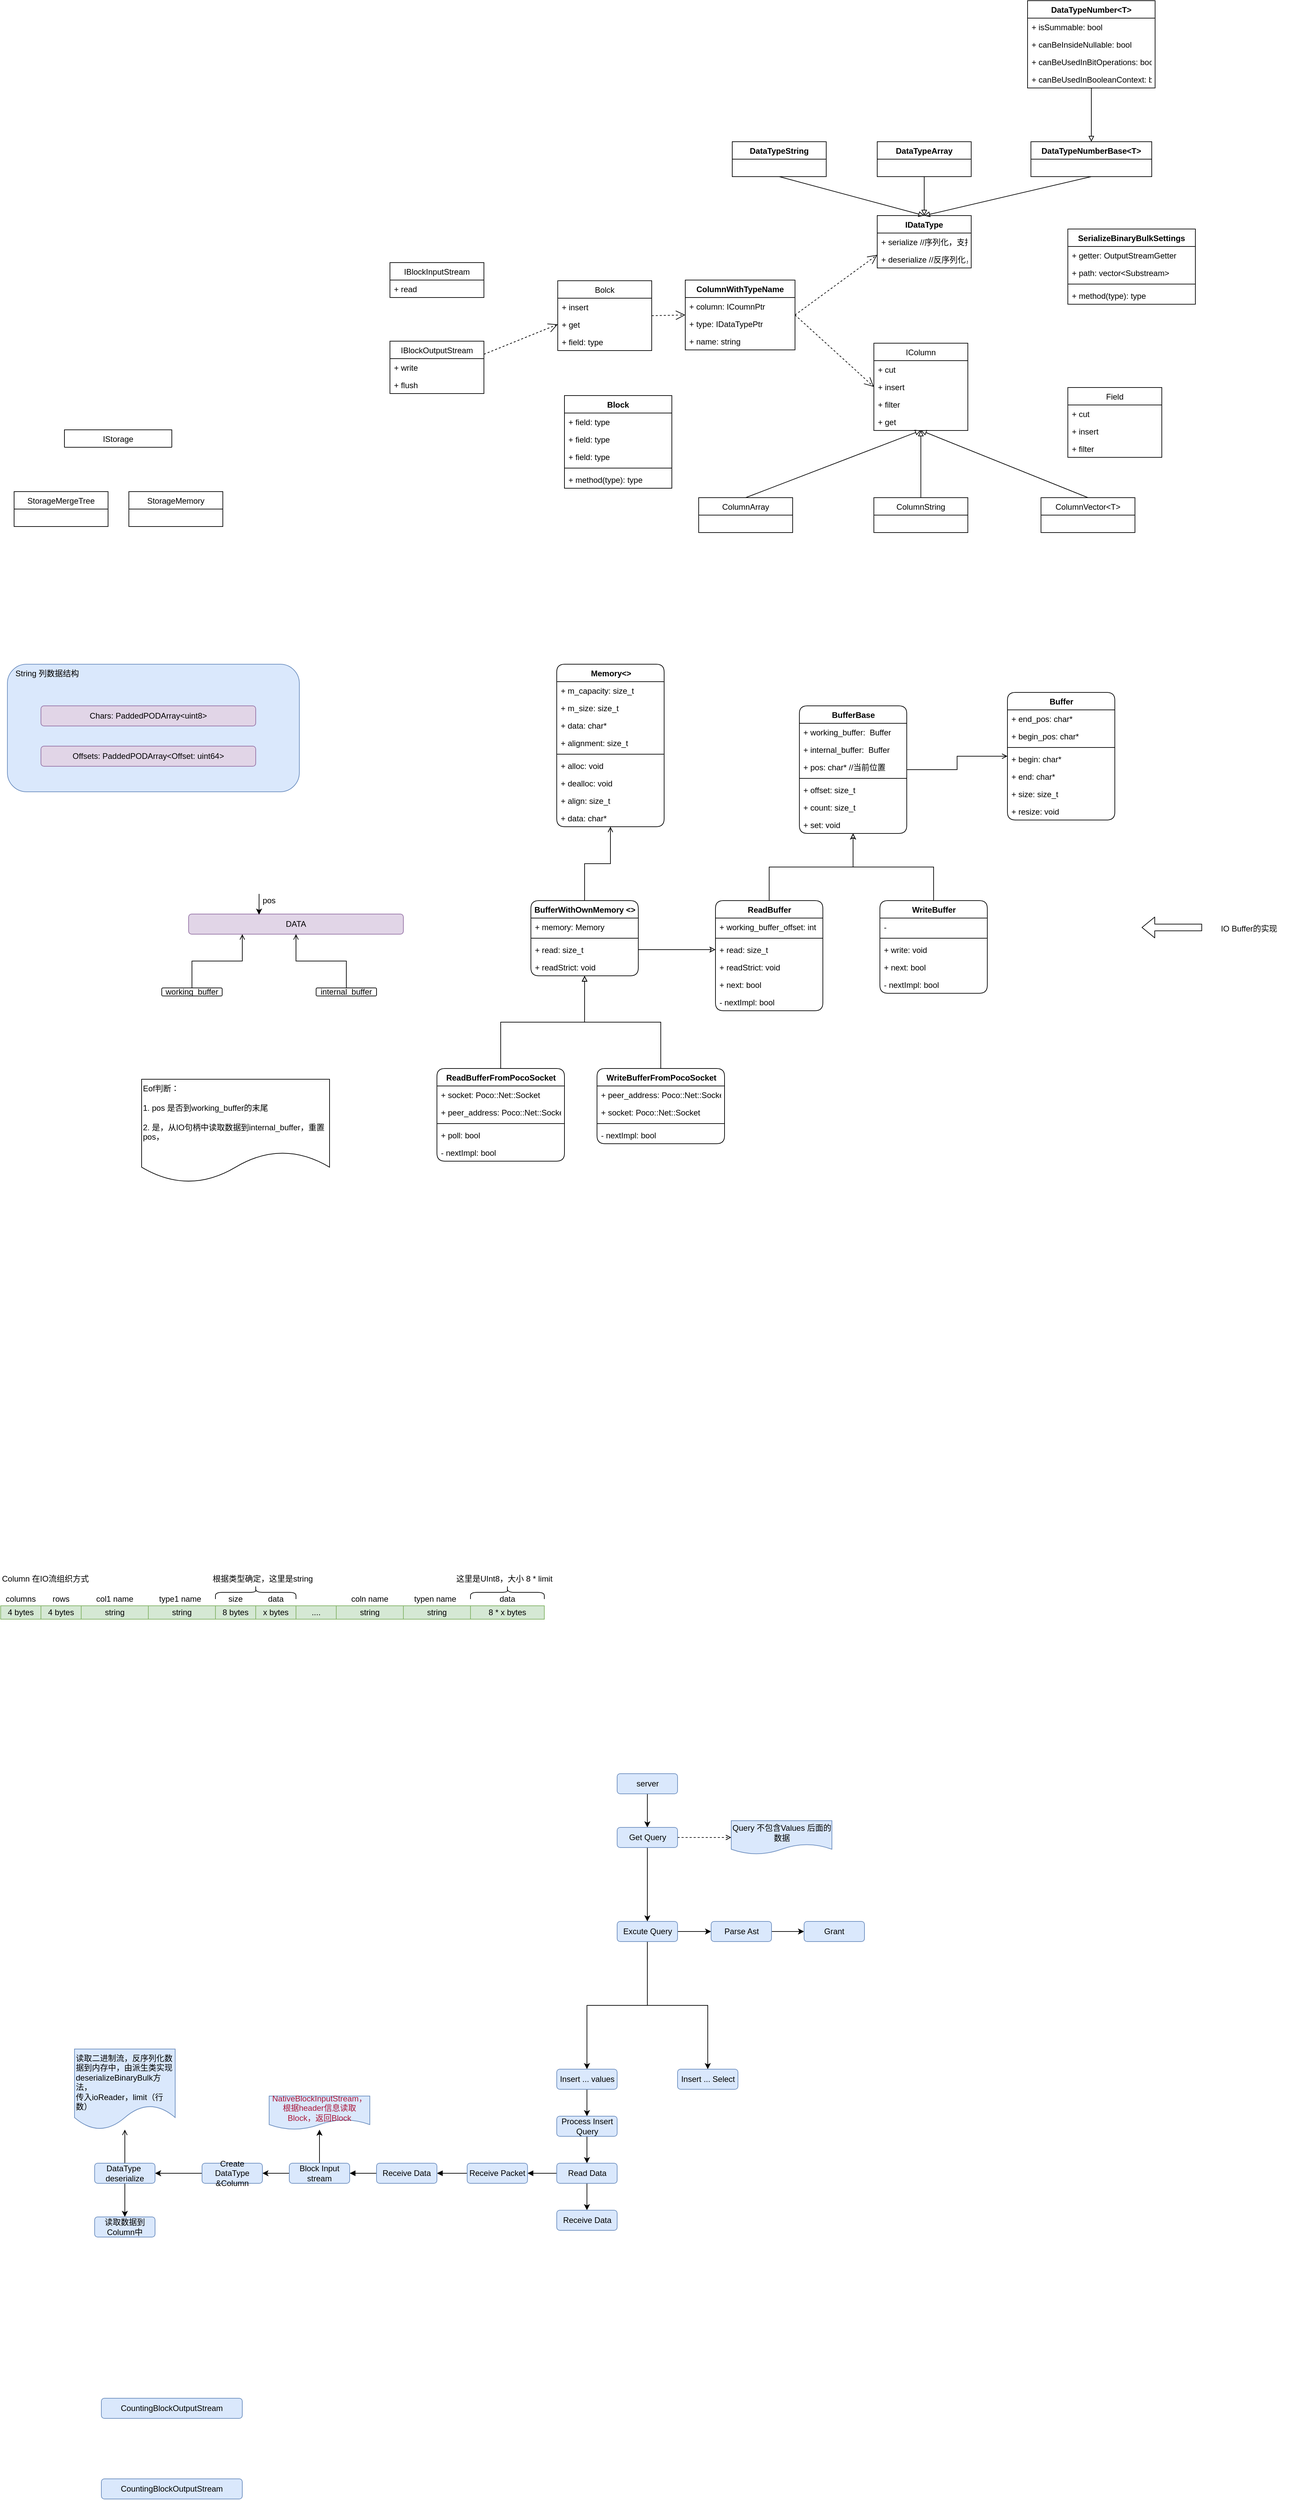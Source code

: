 <mxfile version="13.9.9" type="github">
  <diagram name="Page-1" id="c7558073-3199-34d8-9f00-42111426c3f3">
    <mxGraphModel dx="1426" dy="769" grid="1" gridSize="10" guides="1" tooltips="1" connect="1" arrows="1" fold="1" page="1" pageScale="1" pageWidth="3300" pageHeight="4681" background="#ffffff" math="0" shadow="0">
      <root>
        <mxCell id="0" />
        <mxCell id="1" parent="0" />
        <mxCell id="dodQxbUcO5LyURe6pDbE-99" value="ColumnWithTypeName" style="swimlane;fontStyle=1;childLayout=stackLayout;horizontal=1;startSize=26;fillColor=none;horizontalStack=0;resizeParent=1;resizeParentMax=0;resizeLast=0;collapsible=1;marginBottom=0;" parent="1" vertex="1">
          <mxGeometry x="1040" y="596" width="163.5" height="104" as="geometry">
            <mxRectangle x="1063.5" y="639" width="160" height="26" as="alternateBounds" />
          </mxGeometry>
        </mxCell>
        <mxCell id="tQ6yp_oP3Tbyb53zMRtZ-57" value="+ column: ICoumnPtr" style="text;strokeColor=none;fillColor=none;align=left;verticalAlign=top;spacingLeft=4;spacingRight=4;overflow=hidden;rotatable=0;points=[[0,0.5],[1,0.5]];portConstraint=eastwest;" vertex="1" parent="dodQxbUcO5LyURe6pDbE-99">
          <mxGeometry y="26" width="163.5" height="26" as="geometry" />
        </mxCell>
        <mxCell id="tQ6yp_oP3Tbyb53zMRtZ-58" value="+ type: IDataTypePtr" style="text;strokeColor=none;fillColor=none;align=left;verticalAlign=top;spacingLeft=4;spacingRight=4;overflow=hidden;rotatable=0;points=[[0,0.5],[1,0.5]];portConstraint=eastwest;" vertex="1" parent="dodQxbUcO5LyURe6pDbE-99">
          <mxGeometry y="52" width="163.5" height="26" as="geometry" />
        </mxCell>
        <mxCell id="tQ6yp_oP3Tbyb53zMRtZ-59" value="+ name: string" style="text;strokeColor=none;fillColor=none;align=left;verticalAlign=top;spacingLeft=4;spacingRight=4;overflow=hidden;rotatable=0;points=[[0,0.5],[1,0.5]];portConstraint=eastwest;" vertex="1" parent="dodQxbUcO5LyURe6pDbE-99">
          <mxGeometry y="78" width="163.5" height="26" as="geometry" />
        </mxCell>
        <mxCell id="dodQxbUcO5LyURe6pDbE-103" value="Bolck" style="swimlane;fontStyle=0;childLayout=stackLayout;horizontal=1;startSize=26;fillColor=none;horizontalStack=0;resizeParent=1;resizeParentMax=0;resizeLast=0;collapsible=1;marginBottom=0;" parent="1" vertex="1">
          <mxGeometry x="850" y="597" width="140" height="104" as="geometry">
            <mxRectangle x="850" y="640" width="160" height="26" as="alternateBounds" />
          </mxGeometry>
        </mxCell>
        <mxCell id="dodQxbUcO5LyURe6pDbE-104" value="+ insert" style="text;strokeColor=none;fillColor=none;align=left;verticalAlign=top;spacingLeft=4;spacingRight=4;overflow=hidden;rotatable=0;points=[[0,0.5],[1,0.5]];portConstraint=eastwest;" parent="dodQxbUcO5LyURe6pDbE-103" vertex="1">
          <mxGeometry y="26" width="140" height="26" as="geometry" />
        </mxCell>
        <mxCell id="dodQxbUcO5LyURe6pDbE-105" value="+ get" style="text;strokeColor=none;fillColor=none;align=left;verticalAlign=top;spacingLeft=4;spacingRight=4;overflow=hidden;rotatable=0;points=[[0,0.5],[1,0.5]];portConstraint=eastwest;" parent="dodQxbUcO5LyURe6pDbE-103" vertex="1">
          <mxGeometry y="52" width="140" height="26" as="geometry" />
        </mxCell>
        <mxCell id="dodQxbUcO5LyURe6pDbE-106" value="+ field: type" style="text;strokeColor=none;fillColor=none;align=left;verticalAlign=top;spacingLeft=4;spacingRight=4;overflow=hidden;rotatable=0;points=[[0,0.5],[1,0.5]];portConstraint=eastwest;" parent="dodQxbUcO5LyURe6pDbE-103" vertex="1">
          <mxGeometry y="78" width="140" height="26" as="geometry" />
        </mxCell>
        <mxCell id="dodQxbUcO5LyURe6pDbE-107" value="IDataType" style="swimlane;fontStyle=1;childLayout=stackLayout;horizontal=1;startSize=26;fillColor=none;horizontalStack=0;resizeParent=1;resizeParentMax=0;resizeLast=0;collapsible=1;marginBottom=0;" parent="1" vertex="1">
          <mxGeometry x="1326" y="500" width="140" height="78" as="geometry">
            <mxRectangle x="1321" y="590" width="160" height="26" as="alternateBounds" />
          </mxGeometry>
        </mxCell>
        <mxCell id="dodQxbUcO5LyURe6pDbE-108" value="+ serialize //序列化，支持json、xml、二进制等" style="text;strokeColor=none;fillColor=none;align=left;verticalAlign=top;spacingLeft=4;spacingRight=4;overflow=hidden;rotatable=0;points=[[0,0.5],[1,0.5]];portConstraint=eastwest;" parent="dodQxbUcO5LyURe6pDbE-107" vertex="1">
          <mxGeometry y="26" width="140" height="26" as="geometry" />
        </mxCell>
        <mxCell id="dodQxbUcO5LyURe6pDbE-109" value="+ deserialize //反序列化，支持文本、二进制" style="text;strokeColor=none;fillColor=none;align=left;verticalAlign=top;spacingLeft=4;spacingRight=4;overflow=hidden;rotatable=0;points=[[0,0.5],[1,0.5]];portConstraint=eastwest;" parent="dodQxbUcO5LyURe6pDbE-107" vertex="1">
          <mxGeometry y="52" width="140" height="26" as="geometry" />
        </mxCell>
        <mxCell id="dodQxbUcO5LyURe6pDbE-111" value="IColumn" style="swimlane;fontStyle=0;childLayout=stackLayout;horizontal=1;startSize=26;fillColor=none;horizontalStack=0;resizeParent=1;resizeParentMax=0;resizeLast=0;collapsible=1;marginBottom=0;" parent="1" vertex="1">
          <mxGeometry x="1321" y="690" width="140" height="130" as="geometry">
            <mxRectangle x="1321" y="690" width="160" height="26" as="alternateBounds" />
          </mxGeometry>
        </mxCell>
        <mxCell id="dodQxbUcO5LyURe6pDbE-112" value="+ cut" style="text;strokeColor=none;fillColor=none;align=left;verticalAlign=top;spacingLeft=4;spacingRight=4;overflow=hidden;rotatable=0;points=[[0,0.5],[1,0.5]];portConstraint=eastwest;" parent="dodQxbUcO5LyURe6pDbE-111" vertex="1">
          <mxGeometry y="26" width="140" height="26" as="geometry" />
        </mxCell>
        <mxCell id="dodQxbUcO5LyURe6pDbE-113" value="+ insert" style="text;strokeColor=none;fillColor=none;align=left;verticalAlign=top;spacingLeft=4;spacingRight=4;overflow=hidden;rotatable=0;points=[[0,0.5],[1,0.5]];portConstraint=eastwest;" parent="dodQxbUcO5LyURe6pDbE-111" vertex="1">
          <mxGeometry y="52" width="140" height="26" as="geometry" />
        </mxCell>
        <mxCell id="dodQxbUcO5LyURe6pDbE-114" value="+ filter" style="text;strokeColor=none;fillColor=none;align=left;verticalAlign=top;spacingLeft=4;spacingRight=4;overflow=hidden;rotatable=0;points=[[0,0.5],[1,0.5]];portConstraint=eastwest;" parent="dodQxbUcO5LyURe6pDbE-111" vertex="1">
          <mxGeometry y="78" width="140" height="26" as="geometry" />
        </mxCell>
        <mxCell id="dodQxbUcO5LyURe6pDbE-132" value="+ get" style="text;strokeColor=none;fillColor=none;align=left;verticalAlign=top;spacingLeft=4;spacingRight=4;overflow=hidden;rotatable=0;points=[[0,0.5],[1,0.5]];portConstraint=eastwest;" parent="dodQxbUcO5LyURe6pDbE-111" vertex="1">
          <mxGeometry y="104" width="140" height="26" as="geometry" />
        </mxCell>
        <mxCell id="dodQxbUcO5LyURe6pDbE-123" value="ColumnArray" style="swimlane;fontStyle=0;childLayout=stackLayout;horizontal=1;startSize=26;fillColor=none;horizontalStack=0;resizeParent=1;resizeParentMax=0;resizeLast=0;collapsible=1;marginBottom=0;" parent="1" vertex="1">
          <mxGeometry x="1060" y="920" width="140" height="52" as="geometry">
            <mxRectangle x="1190" y="900" width="95" height="26" as="alternateBounds" />
          </mxGeometry>
        </mxCell>
        <mxCell id="dodQxbUcO5LyURe6pDbE-127" value="Field" style="swimlane;fontStyle=0;childLayout=stackLayout;horizontal=1;startSize=26;fillColor=none;horizontalStack=0;resizeParent=1;resizeParentMax=0;resizeLast=0;collapsible=1;marginBottom=0;" parent="1" vertex="1">
          <mxGeometry x="1610" y="756" width="140" height="104" as="geometry">
            <mxRectangle x="1610" y="756" width="160" height="26" as="alternateBounds" />
          </mxGeometry>
        </mxCell>
        <mxCell id="dodQxbUcO5LyURe6pDbE-128" value="+ cut" style="text;strokeColor=none;fillColor=none;align=left;verticalAlign=top;spacingLeft=4;spacingRight=4;overflow=hidden;rotatable=0;points=[[0,0.5],[1,0.5]];portConstraint=eastwest;" parent="dodQxbUcO5LyURe6pDbE-127" vertex="1">
          <mxGeometry y="26" width="140" height="26" as="geometry" />
        </mxCell>
        <mxCell id="dodQxbUcO5LyURe6pDbE-129" value="+ insert" style="text;strokeColor=none;fillColor=none;align=left;verticalAlign=top;spacingLeft=4;spacingRight=4;overflow=hidden;rotatable=0;points=[[0,0.5],[1,0.5]];portConstraint=eastwest;" parent="dodQxbUcO5LyURe6pDbE-127" vertex="1">
          <mxGeometry y="52" width="140" height="26" as="geometry" />
        </mxCell>
        <mxCell id="dodQxbUcO5LyURe6pDbE-130" value="+ filter" style="text;strokeColor=none;fillColor=none;align=left;verticalAlign=top;spacingLeft=4;spacingRight=4;overflow=hidden;rotatable=0;points=[[0,0.5],[1,0.5]];portConstraint=eastwest;" parent="dodQxbUcO5LyURe6pDbE-127" vertex="1">
          <mxGeometry y="78" width="140" height="26" as="geometry" />
        </mxCell>
        <mxCell id="dodQxbUcO5LyURe6pDbE-135" value="" style="endArrow=open;endSize=12;dashed=1;html=1;entryX=0;entryY=0.5;entryDx=0;entryDy=0;exitX=1;exitY=0.5;exitDx=0;exitDy=0;" parent="1" source="dodQxbUcO5LyURe6pDbE-99" target="dodQxbUcO5LyURe6pDbE-111" edge="1">
          <mxGeometry width="160" relative="1" as="geometry">
            <mxPoint x="1203.5" y="665" as="sourcePoint" />
            <mxPoint x="1260" y="890" as="targetPoint" />
          </mxGeometry>
        </mxCell>
        <mxCell id="dodQxbUcO5LyURe6pDbE-138" value="" style="endArrow=open;endSize=12;dashed=1;html=1;entryX=0;entryY=0.75;entryDx=0;entryDy=0;exitX=1;exitY=0.5;exitDx=0;exitDy=0;" parent="1" source="dodQxbUcO5LyURe6pDbE-99" target="dodQxbUcO5LyURe6pDbE-107" edge="1">
          <mxGeometry width="160" relative="1" as="geometry">
            <mxPoint x="1224" y="652" as="sourcePoint" />
            <mxPoint x="1290" y="723" as="targetPoint" />
          </mxGeometry>
        </mxCell>
        <mxCell id="dodQxbUcO5LyURe6pDbE-140" value="" style="endArrow=open;endSize=12;dashed=1;html=1;entryX=0;entryY=0.5;entryDx=0;entryDy=0;exitX=1;exitY=0.5;exitDx=0;exitDy=0;" parent="1" source="dodQxbUcO5LyURe6pDbE-103" target="dodQxbUcO5LyURe6pDbE-99" edge="1">
          <mxGeometry width="160" relative="1" as="geometry">
            <mxPoint x="1000" y="609" as="sourcePoint" />
            <mxPoint x="1030" y="622" as="targetPoint" />
          </mxGeometry>
        </mxCell>
        <mxCell id="dodQxbUcO5LyURe6pDbE-141" value="ColumnString" style="swimlane;fontStyle=0;childLayout=stackLayout;horizontal=1;startSize=26;fillColor=none;horizontalStack=0;resizeParent=1;resizeParentMax=0;resizeLast=0;collapsible=1;marginBottom=0;" parent="1" vertex="1">
          <mxGeometry x="1321" y="920" width="140" height="52" as="geometry">
            <mxRectangle x="1343.5" y="900" width="95" height="26" as="alternateBounds" />
          </mxGeometry>
        </mxCell>
        <mxCell id="dodQxbUcO5LyURe6pDbE-142" value="ColumnVector&lt;T&gt;" style="swimlane;fontStyle=0;childLayout=stackLayout;horizontal=1;startSize=26;fillColor=none;horizontalStack=0;resizeParent=1;resizeParentMax=0;resizeLast=0;collapsible=1;marginBottom=0;" parent="1" vertex="1">
          <mxGeometry x="1570" y="920" width="140" height="52" as="geometry">
            <mxRectangle x="1480" y="900" width="95" height="26" as="alternateBounds" />
          </mxGeometry>
        </mxCell>
        <mxCell id="dodQxbUcO5LyURe6pDbE-143" value="" style="html=1;verticalAlign=bottom;endArrow=block;entryX=0.5;entryY=1;entryDx=0;entryDy=0;exitX=0.5;exitY=0;exitDx=0;exitDy=0;endFill=0;" parent="1" source="dodQxbUcO5LyURe6pDbE-123" target="dodQxbUcO5LyURe6pDbE-111" edge="1">
          <mxGeometry width="80" relative="1" as="geometry">
            <mxPoint x="1210" y="870" as="sourcePoint" />
            <mxPoint x="1290" y="870" as="targetPoint" />
          </mxGeometry>
        </mxCell>
        <mxCell id="dodQxbUcO5LyURe6pDbE-145" value="" style="html=1;verticalAlign=bottom;endArrow=block;entryX=0.5;entryY=1;entryDx=0;entryDy=0;exitX=0.5;exitY=0;exitDx=0;exitDy=0;endFill=0;" parent="1" source="dodQxbUcO5LyURe6pDbE-141" target="dodQxbUcO5LyURe6pDbE-111" edge="1">
          <mxGeometry width="80" relative="1" as="geometry">
            <mxPoint x="1312.5" y="780" as="sourcePoint" />
            <mxPoint x="1411" y="726" as="targetPoint" />
          </mxGeometry>
        </mxCell>
        <mxCell id="dodQxbUcO5LyURe6pDbE-146" value="" style="html=1;verticalAlign=bottom;endArrow=block;entryX=0.5;entryY=1;entryDx=0;entryDy=0;exitX=0.5;exitY=0;exitDx=0;exitDy=0;endFill=0;" parent="1" source="dodQxbUcO5LyURe6pDbE-142" target="dodQxbUcO5LyURe6pDbE-111" edge="1">
          <mxGeometry width="80" relative="1" as="geometry">
            <mxPoint x="1322.5" y="790" as="sourcePoint" />
            <mxPoint x="1421" y="736" as="targetPoint" />
          </mxGeometry>
        </mxCell>
        <mxCell id="dodQxbUcO5LyURe6pDbE-147" value="DataTypeString" style="swimlane;fontStyle=1;childLayout=stackLayout;horizontal=1;startSize=26;fillColor=none;horizontalStack=0;resizeParent=1;resizeParentMax=0;resizeLast=0;collapsible=1;marginBottom=0;" parent="1" vertex="1">
          <mxGeometry x="1110" y="390" width="140" height="52" as="geometry">
            <mxRectangle x="1240" y="490" width="95" height="26" as="alternateBounds" />
          </mxGeometry>
        </mxCell>
        <mxCell id="dodQxbUcO5LyURe6pDbE-148" value="DataTypeArray" style="swimlane;fontStyle=1;childLayout=stackLayout;horizontal=1;startSize=26;fillColor=none;horizontalStack=0;resizeParent=1;resizeParentMax=0;resizeLast=0;collapsible=1;marginBottom=0;" parent="1" vertex="1">
          <mxGeometry x="1326" y="390" width="140" height="52" as="geometry">
            <mxRectangle x="1353.5" y="490" width="95" height="26" as="alternateBounds" />
          </mxGeometry>
        </mxCell>
        <mxCell id="dodQxbUcO5LyURe6pDbE-149" value="DataTypeNumberBase&lt;T&gt;" style="swimlane;fontStyle=1;childLayout=stackLayout;horizontal=1;startSize=26;fillColor=none;horizontalStack=0;resizeParent=1;resizeParentMax=0;resizeLast=0;collapsible=1;marginBottom=0;" parent="1" vertex="1">
          <mxGeometry x="1555" y="390" width="180" height="52" as="geometry">
            <mxRectangle x="1470" y="490" width="95" height="26" as="alternateBounds" />
          </mxGeometry>
        </mxCell>
        <mxCell id="dodQxbUcO5LyURe6pDbE-150" value="" style="html=1;verticalAlign=bottom;endArrow=block;exitX=0.5;exitY=1;exitDx=0;exitDy=0;endFill=0;" parent="1" source="dodQxbUcO5LyURe6pDbE-148" target="dodQxbUcO5LyURe6pDbE-107" edge="1">
          <mxGeometry width="80" relative="1" as="geometry">
            <mxPoint x="1380" y="540" as="sourcePoint" />
            <mxPoint x="1460" y="540" as="targetPoint" />
          </mxGeometry>
        </mxCell>
        <mxCell id="dodQxbUcO5LyURe6pDbE-151" value="" style="html=1;verticalAlign=bottom;endArrow=block;exitX=0.5;exitY=1;exitDx=0;exitDy=0;entryX=0.5;entryY=0;entryDx=0;entryDy=0;endFill=0;" parent="1" source="dodQxbUcO5LyURe6pDbE-149" target="dodQxbUcO5LyURe6pDbE-107" edge="1">
          <mxGeometry width="80" relative="1" as="geometry">
            <mxPoint x="1411" y="526" as="sourcePoint" />
            <mxPoint x="1411" y="600" as="targetPoint" />
          </mxGeometry>
        </mxCell>
        <mxCell id="dodQxbUcO5LyURe6pDbE-152" value="" style="html=1;verticalAlign=bottom;endArrow=block;exitX=0.5;exitY=1;exitDx=0;exitDy=0;entryX=0.5;entryY=0;entryDx=0;entryDy=0;endFill=0;" parent="1" source="dodQxbUcO5LyURe6pDbE-147" target="dodQxbUcO5LyURe6pDbE-107" edge="1">
          <mxGeometry width="80" relative="1" as="geometry">
            <mxPoint x="1421" y="536" as="sourcePoint" />
            <mxPoint x="1421" y="610" as="targetPoint" />
          </mxGeometry>
        </mxCell>
        <mxCell id="dodQxbUcO5LyURe6pDbE-153" value="IBlockInputStream" style="swimlane;fontStyle=0;childLayout=stackLayout;horizontal=1;startSize=26;fillColor=none;horizontalStack=0;resizeParent=1;resizeParentMax=0;resizeLast=0;collapsible=1;marginBottom=0;" parent="1" vertex="1">
          <mxGeometry x="600" y="570" width="140" height="52" as="geometry">
            <mxRectangle x="600" y="613" width="160" height="26" as="alternateBounds" />
          </mxGeometry>
        </mxCell>
        <mxCell id="dodQxbUcO5LyURe6pDbE-154" value="+ read" style="text;strokeColor=none;fillColor=none;align=left;verticalAlign=top;spacingLeft=4;spacingRight=4;overflow=hidden;rotatable=0;points=[[0,0.5],[1,0.5]];portConstraint=eastwest;" parent="dodQxbUcO5LyURe6pDbE-153" vertex="1">
          <mxGeometry y="26" width="140" height="26" as="geometry" />
        </mxCell>
        <mxCell id="dodQxbUcO5LyURe6pDbE-157" value="IBlockOutputStream" style="swimlane;fontStyle=0;childLayout=stackLayout;horizontal=1;startSize=26;fillColor=none;horizontalStack=0;resizeParent=1;resizeParentMax=0;resizeLast=0;collapsible=1;marginBottom=0;" parent="1" vertex="1">
          <mxGeometry x="600" y="687" width="140" height="78" as="geometry">
            <mxRectangle x="600" y="730" width="160" height="26" as="alternateBounds" />
          </mxGeometry>
        </mxCell>
        <mxCell id="dodQxbUcO5LyURe6pDbE-158" value="+ write" style="text;strokeColor=none;fillColor=none;align=left;verticalAlign=top;spacingLeft=4;spacingRight=4;overflow=hidden;rotatable=0;points=[[0,0.5],[1,0.5]];portConstraint=eastwest;" parent="dodQxbUcO5LyURe6pDbE-157" vertex="1">
          <mxGeometry y="26" width="140" height="26" as="geometry" />
        </mxCell>
        <mxCell id="dodQxbUcO5LyURe6pDbE-159" value="+ flush" style="text;strokeColor=none;fillColor=none;align=left;verticalAlign=top;spacingLeft=4;spacingRight=4;overflow=hidden;rotatable=0;points=[[0,0.5],[1,0.5]];portConstraint=eastwest;" parent="dodQxbUcO5LyURe6pDbE-157" vertex="1">
          <mxGeometry y="52" width="140" height="26" as="geometry" />
        </mxCell>
        <mxCell id="dodQxbUcO5LyURe6pDbE-162" value="" style="endArrow=open;endSize=12;dashed=1;html=1;exitX=1;exitY=0.25;exitDx=0;exitDy=0;entryX=0;entryY=0.5;entryDx=0;entryDy=0;" parent="1" source="dodQxbUcO5LyURe6pDbE-157" target="dodQxbUcO5LyURe6pDbE-105" edge="1">
          <mxGeometry width="160" relative="1" as="geometry">
            <mxPoint x="805" y="570" as="sourcePoint" />
            <mxPoint x="840" y="635" as="targetPoint" />
          </mxGeometry>
        </mxCell>
        <mxCell id="dodQxbUcO5LyURe6pDbE-164" value="IStorage" style="swimlane;fontStyle=0;childLayout=stackLayout;horizontal=1;startSize=26;fillColor=none;horizontalStack=0;resizeParent=1;resizeParentMax=0;resizeLast=0;collapsible=1;marginBottom=0;" parent="1" vertex="1" collapsed="1">
          <mxGeometry x="115" y="819" width="160" height="26" as="geometry">
            <mxRectangle x="515" y="1060" width="140" height="78" as="alternateBounds" />
          </mxGeometry>
        </mxCell>
        <mxCell id="dodQxbUcO5LyURe6pDbE-165" value="+ write" style="text;strokeColor=none;fillColor=none;align=left;verticalAlign=top;spacingLeft=4;spacingRight=4;overflow=hidden;rotatable=0;points=[[0,0.5],[1,0.5]];portConstraint=eastwest;" parent="dodQxbUcO5LyURe6pDbE-164" vertex="1">
          <mxGeometry y="26" width="160" height="26" as="geometry" />
        </mxCell>
        <mxCell id="dodQxbUcO5LyURe6pDbE-166" value="+ flush" style="text;strokeColor=none;fillColor=none;align=left;verticalAlign=top;spacingLeft=4;spacingRight=4;overflow=hidden;rotatable=0;points=[[0,0.5],[1,0.5]];portConstraint=eastwest;" parent="dodQxbUcO5LyURe6pDbE-164" vertex="1">
          <mxGeometry y="52" width="160" height="26" as="geometry" />
        </mxCell>
        <mxCell id="dodQxbUcO5LyURe6pDbE-167" value="StorageMergeTree" style="swimlane;fontStyle=0;childLayout=stackLayout;horizontal=1;startSize=26;fillColor=none;horizontalStack=0;resizeParent=1;resizeParentMax=0;resizeLast=0;collapsible=1;marginBottom=0;" parent="1" vertex="1">
          <mxGeometry x="40" y="911" width="140" height="52" as="geometry">
            <mxRectangle x="10" y="1014" width="160" height="26" as="alternateBounds" />
          </mxGeometry>
        </mxCell>
        <mxCell id="dodQxbUcO5LyURe6pDbE-170" value="StorageMemory" style="swimlane;fontStyle=0;childLayout=stackLayout;horizontal=1;startSize=26;fillColor=none;horizontalStack=0;resizeParent=1;resizeParentMax=0;resizeLast=0;collapsible=1;marginBottom=0;" parent="1" vertex="1">
          <mxGeometry x="211" y="911" width="140" height="52" as="geometry">
            <mxRectangle x="183.5" y="1016" width="160" height="26" as="alternateBounds" />
          </mxGeometry>
        </mxCell>
        <mxCell id="x5p53JLdajqoWZ6c-LID-4" style="edgeStyle=orthogonalEdgeStyle;rounded=0;orthogonalLoop=1;jettySize=auto;html=1;exitX=0.5;exitY=1;exitDx=0;exitDy=0;entryX=0.5;entryY=0;entryDx=0;entryDy=0;" parent="1" source="dodQxbUcO5LyURe6pDbE-173" target="x5p53JLdajqoWZ6c-LID-1" edge="1">
          <mxGeometry relative="1" as="geometry" />
        </mxCell>
        <mxCell id="dodQxbUcO5LyURe6pDbE-173" value="server" style="rounded=1;whiteSpace=wrap;html=1;fillColor=#dae8fc;strokeColor=#6c8ebf;" parent="1" vertex="1">
          <mxGeometry x="938.5" y="2820" width="90" height="30" as="geometry" />
        </mxCell>
        <mxCell id="x5p53JLdajqoWZ6c-LID-5" style="edgeStyle=orthogonalEdgeStyle;rounded=0;orthogonalLoop=1;jettySize=auto;html=1;exitX=0.5;exitY=1;exitDx=0;exitDy=0;" parent="1" source="x5p53JLdajqoWZ6c-LID-1" target="x5p53JLdajqoWZ6c-LID-3" edge="1">
          <mxGeometry relative="1" as="geometry" />
        </mxCell>
        <mxCell id="x5p53JLdajqoWZ6c-LID-6" style="edgeStyle=orthogonalEdgeStyle;rounded=0;orthogonalLoop=1;jettySize=auto;html=1;exitX=1;exitY=0.5;exitDx=0;exitDy=0;entryX=0;entryY=0.5;entryDx=0;entryDy=0;dashed=1;endArrow=open;endFill=0;" parent="1" source="x5p53JLdajqoWZ6c-LID-1" target="x5p53JLdajqoWZ6c-LID-2" edge="1">
          <mxGeometry relative="1" as="geometry" />
        </mxCell>
        <mxCell id="x5p53JLdajqoWZ6c-LID-1" value="Get Query" style="rounded=1;whiteSpace=wrap;html=1;fillColor=#dae8fc;strokeColor=#6c8ebf;" parent="1" vertex="1">
          <mxGeometry x="938.5" y="2900" width="90" height="30" as="geometry" />
        </mxCell>
        <mxCell id="x5p53JLdajqoWZ6c-LID-2" value="Query 不包含Values 后面的数据" style="shape=document;whiteSpace=wrap;html=1;boundedLbl=1;fillColor=#dae8fc;strokeColor=#6c8ebf;" parent="1" vertex="1">
          <mxGeometry x="1108.5" y="2890" width="150" height="50" as="geometry" />
        </mxCell>
        <mxCell id="x5p53JLdajqoWZ6c-LID-9" style="edgeStyle=orthogonalEdgeStyle;rounded=0;orthogonalLoop=1;jettySize=auto;html=1;exitX=0.5;exitY=1;exitDx=0;exitDy=0;" parent="1" source="x5p53JLdajqoWZ6c-LID-3" target="x5p53JLdajqoWZ6c-LID-7" edge="1">
          <mxGeometry relative="1" as="geometry" />
        </mxCell>
        <mxCell id="x5p53JLdajqoWZ6c-LID-10" style="edgeStyle=orthogonalEdgeStyle;rounded=0;orthogonalLoop=1;jettySize=auto;html=1;exitX=0.5;exitY=1;exitDx=0;exitDy=0;" parent="1" source="x5p53JLdajqoWZ6c-LID-3" target="x5p53JLdajqoWZ6c-LID-8" edge="1">
          <mxGeometry relative="1" as="geometry" />
        </mxCell>
        <mxCell id="x5p53JLdajqoWZ6c-LID-25" style="edgeStyle=orthogonalEdgeStyle;rounded=0;orthogonalLoop=1;jettySize=auto;html=1;exitX=1;exitY=0.5;exitDx=0;exitDy=0;entryX=0;entryY=0.5;entryDx=0;entryDy=0;endArrow=classic;endFill=1;" parent="1" source="x5p53JLdajqoWZ6c-LID-3" target="x5p53JLdajqoWZ6c-LID-23" edge="1">
          <mxGeometry relative="1" as="geometry" />
        </mxCell>
        <mxCell id="x5p53JLdajqoWZ6c-LID-3" value="Excute Query" style="rounded=1;whiteSpace=wrap;html=1;fillColor=#dae8fc;strokeColor=#6c8ebf;" parent="1" vertex="1">
          <mxGeometry x="938.5" y="3040" width="90" height="30" as="geometry" />
        </mxCell>
        <mxCell id="x5p53JLdajqoWZ6c-LID-12" style="edgeStyle=orthogonalEdgeStyle;rounded=0;orthogonalLoop=1;jettySize=auto;html=1;exitX=0.5;exitY=1;exitDx=0;exitDy=0;" parent="1" source="x5p53JLdajqoWZ6c-LID-7" target="x5p53JLdajqoWZ6c-LID-11" edge="1">
          <mxGeometry relative="1" as="geometry" />
        </mxCell>
        <mxCell id="x5p53JLdajqoWZ6c-LID-7" value="Insert ... values" style="rounded=1;whiteSpace=wrap;html=1;fillColor=#dae8fc;strokeColor=#6c8ebf;" parent="1" vertex="1">
          <mxGeometry x="848.5" y="3260" width="90" height="30" as="geometry" />
        </mxCell>
        <mxCell id="x5p53JLdajqoWZ6c-LID-8" value="Insert ... Select" style="rounded=1;whiteSpace=wrap;html=1;fillColor=#dae8fc;strokeColor=#6c8ebf;" parent="1" vertex="1">
          <mxGeometry x="1028.5" y="3260" width="90" height="30" as="geometry" />
        </mxCell>
        <mxCell id="x5p53JLdajqoWZ6c-LID-14" style="edgeStyle=orthogonalEdgeStyle;rounded=0;orthogonalLoop=1;jettySize=auto;html=1;exitX=0.5;exitY=1;exitDx=0;exitDy=0;endArrow=classic;endFill=1;" parent="1" source="x5p53JLdajqoWZ6c-LID-11" target="x5p53JLdajqoWZ6c-LID-13" edge="1">
          <mxGeometry relative="1" as="geometry" />
        </mxCell>
        <mxCell id="x5p53JLdajqoWZ6c-LID-11" value="Process Insert Query" style="rounded=1;whiteSpace=wrap;html=1;fillColor=#dae8fc;strokeColor=#6c8ebf;" parent="1" vertex="1">
          <mxGeometry x="848.5" y="3330" width="90" height="30" as="geometry" />
        </mxCell>
        <mxCell id="x5p53JLdajqoWZ6c-LID-16" style="edgeStyle=orthogonalEdgeStyle;rounded=0;orthogonalLoop=1;jettySize=auto;html=1;exitX=0.5;exitY=1;exitDx=0;exitDy=0;endArrow=classic;endFill=1;" parent="1" source="x5p53JLdajqoWZ6c-LID-13" target="x5p53JLdajqoWZ6c-LID-15" edge="1">
          <mxGeometry relative="1" as="geometry" />
        </mxCell>
        <mxCell id="tQ6yp_oP3Tbyb53zMRtZ-53" style="edgeStyle=orthogonalEdgeStyle;rounded=0;orthogonalLoop=1;jettySize=auto;html=1;exitX=0;exitY=0.5;exitDx=0;exitDy=0;entryX=1;entryY=0.5;entryDx=0;entryDy=0;endArrow=block;endFill=1;" edge="1" parent="1" source="x5p53JLdajqoWZ6c-LID-13" target="tQ6yp_oP3Tbyb53zMRtZ-49">
          <mxGeometry relative="1" as="geometry" />
        </mxCell>
        <mxCell id="x5p53JLdajqoWZ6c-LID-13" value="Read Data" style="rounded=1;whiteSpace=wrap;html=1;fillColor=#dae8fc;strokeColor=#6c8ebf;" parent="1" vertex="1">
          <mxGeometry x="848.5" y="3400" width="90" height="30" as="geometry" />
        </mxCell>
        <mxCell id="x5p53JLdajqoWZ6c-LID-15" value="Receive Data" style="rounded=1;whiteSpace=wrap;html=1;fillColor=#dae8fc;strokeColor=#6c8ebf;" parent="1" vertex="1">
          <mxGeometry x="848.5" y="3470" width="90" height="30" as="geometry" />
        </mxCell>
        <mxCell id="x5p53JLdajqoWZ6c-LID-22" style="edgeStyle=orthogonalEdgeStyle;rounded=0;orthogonalLoop=1;jettySize=auto;html=1;exitX=0.5;exitY=0;exitDx=0;exitDy=0;endArrow=classic;endFill=1;" parent="1" source="x5p53JLdajqoWZ6c-LID-17" target="x5p53JLdajqoWZ6c-LID-21" edge="1">
          <mxGeometry relative="1" as="geometry" />
        </mxCell>
        <mxCell id="x5p53JLdajqoWZ6c-LID-40" style="edgeStyle=orthogonalEdgeStyle;rounded=0;orthogonalLoop=1;jettySize=auto;html=1;entryX=1;entryY=0.5;entryDx=0;entryDy=0;endArrow=classic;endFill=1;exitX=0;exitY=0.5;exitDx=0;exitDy=0;" parent="1" source="x5p53JLdajqoWZ6c-LID-45" target="x5p53JLdajqoWZ6c-LID-39" edge="1">
          <mxGeometry relative="1" as="geometry">
            <mxPoint x="320" y="3415" as="sourcePoint" />
          </mxGeometry>
        </mxCell>
        <mxCell id="x5p53JLdajqoWZ6c-LID-46" style="edgeStyle=orthogonalEdgeStyle;rounded=0;orthogonalLoop=1;jettySize=auto;html=1;exitX=0;exitY=0.5;exitDx=0;exitDy=0;entryX=1;entryY=0.5;entryDx=0;entryDy=0;endArrow=classic;endFill=1;" parent="1" source="x5p53JLdajqoWZ6c-LID-17" target="x5p53JLdajqoWZ6c-LID-45" edge="1">
          <mxGeometry relative="1" as="geometry" />
        </mxCell>
        <mxCell id="x5p53JLdajqoWZ6c-LID-17" value="Block Input stream" style="rounded=1;whiteSpace=wrap;html=1;fillColor=#dae8fc;strokeColor=#6c8ebf;" parent="1" vertex="1">
          <mxGeometry x="450" y="3400" width="90" height="30" as="geometry" />
        </mxCell>
        <mxCell id="x5p53JLdajqoWZ6c-LID-21" value="&lt;font color=&quot;#ab1639&quot;&gt;NativeBlockInputStream，根据header信息读取Block，返回Block&lt;/font&gt;" style="shape=document;whiteSpace=wrap;html=1;boundedLbl=1;fillColor=#dae8fc;strokeColor=#6c8ebf;" parent="1" vertex="1">
          <mxGeometry x="420" y="3300" width="150" height="50" as="geometry" />
        </mxCell>
        <mxCell id="x5p53JLdajqoWZ6c-LID-26" style="edgeStyle=orthogonalEdgeStyle;rounded=0;orthogonalLoop=1;jettySize=auto;html=1;exitX=1;exitY=0.5;exitDx=0;exitDy=0;entryX=0;entryY=0.5;entryDx=0;entryDy=0;endArrow=classic;endFill=1;" parent="1" source="x5p53JLdajqoWZ6c-LID-23" target="x5p53JLdajqoWZ6c-LID-24" edge="1">
          <mxGeometry relative="1" as="geometry" />
        </mxCell>
        <mxCell id="x5p53JLdajqoWZ6c-LID-23" value="Parse Ast" style="rounded=1;whiteSpace=wrap;html=1;fillColor=#dae8fc;strokeColor=#6c8ebf;" parent="1" vertex="1">
          <mxGeometry x="1078.5" y="3040" width="90" height="30" as="geometry" />
        </mxCell>
        <mxCell id="x5p53JLdajqoWZ6c-LID-24" value="Grant" style="rounded=1;whiteSpace=wrap;html=1;fillColor=#dae8fc;strokeColor=#6c8ebf;" parent="1" vertex="1">
          <mxGeometry x="1217" y="3040" width="90" height="30" as="geometry" />
        </mxCell>
        <mxCell id="x5p53JLdajqoWZ6c-LID-27" value="4 bytes" style="rounded=0;whiteSpace=wrap;html=1;fillColor=#d5e8d4;strokeColor=#82b366;" parent="1" vertex="1">
          <mxGeometry x="20" y="2570" width="60" height="20" as="geometry" />
        </mxCell>
        <mxCell id="x5p53JLdajqoWZ6c-LID-28" value="4 bytes" style="rounded=0;whiteSpace=wrap;html=1;fillColor=#d5e8d4;strokeColor=#82b366;" parent="1" vertex="1">
          <mxGeometry x="80" y="2570" width="60" height="20" as="geometry" />
        </mxCell>
        <mxCell id="x5p53JLdajqoWZ6c-LID-29" value="columns" style="text;html=1;strokeColor=none;fillColor=none;align=center;verticalAlign=middle;whiteSpace=wrap;rounded=0;" parent="1" vertex="1">
          <mxGeometry x="30" y="2550" width="40" height="20" as="geometry" />
        </mxCell>
        <mxCell id="x5p53JLdajqoWZ6c-LID-30" value="rows" style="text;html=1;strokeColor=none;fillColor=none;align=center;verticalAlign=middle;whiteSpace=wrap;rounded=0;" parent="1" vertex="1">
          <mxGeometry x="90" y="2550" width="40" height="20" as="geometry" />
        </mxCell>
        <mxCell id="x5p53JLdajqoWZ6c-LID-31" value="string" style="rounded=0;whiteSpace=wrap;html=1;fillColor=#d5e8d4;strokeColor=#82b366;" parent="1" vertex="1">
          <mxGeometry x="140" y="2570" width="100" height="20" as="geometry" />
        </mxCell>
        <mxCell id="x5p53JLdajqoWZ6c-LID-32" value="string" style="rounded=0;whiteSpace=wrap;html=1;fillColor=#d5e8d4;strokeColor=#82b366;" parent="1" vertex="1">
          <mxGeometry x="240" y="2570" width="100" height="20" as="geometry" />
        </mxCell>
        <mxCell id="x5p53JLdajqoWZ6c-LID-36" value="Column 在IO流组织方式" style="text;html=1;strokeColor=none;fillColor=none;align=left;verticalAlign=middle;whiteSpace=wrap;rounded=0;shadow=0;glass=0;sketch=0;" parent="1" vertex="1">
          <mxGeometry x="20" y="2520" width="190" height="20" as="geometry" />
        </mxCell>
        <mxCell id="x5p53JLdajqoWZ6c-LID-37" value="col1 name" style="text;html=1;strokeColor=none;fillColor=none;align=center;verticalAlign=middle;whiteSpace=wrap;rounded=0;" parent="1" vertex="1">
          <mxGeometry x="160" y="2550" width="60" height="20" as="geometry" />
        </mxCell>
        <mxCell id="x5p53JLdajqoWZ6c-LID-38" value="type1 name" style="text;html=1;strokeColor=none;fillColor=none;align=center;verticalAlign=middle;whiteSpace=wrap;rounded=0;" parent="1" vertex="1">
          <mxGeometry x="253" y="2550" width="69" height="20" as="geometry" />
        </mxCell>
        <mxCell id="x5p53JLdajqoWZ6c-LID-43" style="edgeStyle=orthogonalEdgeStyle;rounded=0;orthogonalLoop=1;jettySize=auto;html=1;exitX=0.5;exitY=0;exitDx=0;exitDy=0;endArrow=open;endFill=0;" parent="1" source="x5p53JLdajqoWZ6c-LID-39" target="x5p53JLdajqoWZ6c-LID-42" edge="1">
          <mxGeometry relative="1" as="geometry" />
        </mxCell>
        <mxCell id="x5p53JLdajqoWZ6c-LID-48" style="edgeStyle=orthogonalEdgeStyle;rounded=0;orthogonalLoop=1;jettySize=auto;html=1;exitX=0.5;exitY=1;exitDx=0;exitDy=0;endArrow=classic;endFill=1;" parent="1" source="x5p53JLdajqoWZ6c-LID-39" target="x5p53JLdajqoWZ6c-LID-47" edge="1">
          <mxGeometry relative="1" as="geometry" />
        </mxCell>
        <mxCell id="x5p53JLdajqoWZ6c-LID-39" value="DataType&amp;nbsp;&lt;br&gt;deserialize" style="rounded=1;whiteSpace=wrap;html=1;fillColor=#dae8fc;strokeColor=#6c8ebf;" parent="1" vertex="1">
          <mxGeometry x="160" y="3400" width="90" height="30" as="geometry" />
        </mxCell>
        <mxCell id="x5p53JLdajqoWZ6c-LID-42" value="读取二进制流，反序列化数据到内存中，由派生类实现deserializeBinaryBulk方法，&lt;br&gt;传入ioReader，limit（行数）" style="shape=document;whiteSpace=wrap;html=1;boundedLbl=1;fillColor=#dae8fc;strokeColor=#6c8ebf;align=left;verticalAlign=top;" parent="1" vertex="1">
          <mxGeometry x="130" y="3230" width="150" height="120" as="geometry" />
        </mxCell>
        <mxCell id="x5p53JLdajqoWZ6c-LID-45" value="Create DataType &amp;amp;Column" style="rounded=1;whiteSpace=wrap;html=1;fillColor=#dae8fc;strokeColor=#6c8ebf;" parent="1" vertex="1">
          <mxGeometry x="320" y="3400" width="90" height="30" as="geometry" />
        </mxCell>
        <mxCell id="x5p53JLdajqoWZ6c-LID-47" value="读取数据到Column中" style="rounded=1;whiteSpace=wrap;html=1;fillColor=#dae8fc;strokeColor=#6c8ebf;" parent="1" vertex="1">
          <mxGeometry x="160" y="3480" width="90" height="30" as="geometry" />
        </mxCell>
        <mxCell id="x5p53JLdajqoWZ6c-LID-50" value="&amp;nbsp; &amp;nbsp;String 列数据结构" style="rounded=1;whiteSpace=wrap;html=1;shadow=0;glass=0;sketch=0;fillColor=#dae8fc;align=left;verticalAlign=top;strokeColor=#6c8ebf;" parent="1" vertex="1">
          <mxGeometry x="30" y="1168" width="435" height="190" as="geometry" />
        </mxCell>
        <mxCell id="x5p53JLdajqoWZ6c-LID-51" value="Chars: PaddedPODArray&amp;lt;uint8&amp;gt;" style="rounded=1;whiteSpace=wrap;html=1;shadow=0;glass=0;sketch=0;fillColor=#e1d5e7;strokeColor=#9673a6;" parent="1" vertex="1">
          <mxGeometry x="80" y="1230" width="320" height="30" as="geometry" />
        </mxCell>
        <mxCell id="x5p53JLdajqoWZ6c-LID-52" value="8 bytes" style="rounded=0;whiteSpace=wrap;html=1;fillColor=#d5e8d4;strokeColor=#82b366;" parent="1" vertex="1">
          <mxGeometry x="340" y="2570" width="60" height="20" as="geometry" />
        </mxCell>
        <mxCell id="x5p53JLdajqoWZ6c-LID-53" value="size" style="text;html=1;strokeColor=none;fillColor=none;align=center;verticalAlign=middle;whiteSpace=wrap;rounded=0;" parent="1" vertex="1">
          <mxGeometry x="340" y="2550" width="60" height="20" as="geometry" />
        </mxCell>
        <mxCell id="x5p53JLdajqoWZ6c-LID-54" value="x bytes" style="rounded=0;whiteSpace=wrap;html=1;fillColor=#d5e8d4;strokeColor=#82b366;" parent="1" vertex="1">
          <mxGeometry x="400" y="2570" width="60" height="20" as="geometry" />
        </mxCell>
        <mxCell id="x5p53JLdajqoWZ6c-LID-56" value="data" style="text;html=1;strokeColor=none;fillColor=none;align=center;verticalAlign=middle;whiteSpace=wrap;rounded=0;" parent="1" vertex="1">
          <mxGeometry x="400" y="2550" width="60" height="20" as="geometry" />
        </mxCell>
        <mxCell id="x5p53JLdajqoWZ6c-LID-57" value="...." style="rounded=0;whiteSpace=wrap;html=1;fillColor=#d5e8d4;strokeColor=#82b366;" parent="1" vertex="1">
          <mxGeometry x="460" y="2570" width="60" height="20" as="geometry" />
        </mxCell>
        <mxCell id="x5p53JLdajqoWZ6c-LID-133" style="edgeStyle=orthogonalEdgeStyle;rounded=0;orthogonalLoop=1;jettySize=auto;html=1;exitX=0.5;exitY=0;exitDx=0;exitDy=0;entryX=0.5;entryY=1;entryDx=0;entryDy=0;endArrow=classic;endFill=0;" parent="1" source="x5p53JLdajqoWZ6c-LID-64" target="x5p53JLdajqoWZ6c-LID-87" edge="1">
          <mxGeometry relative="1" as="geometry" />
        </mxCell>
        <mxCell id="x5p53JLdajqoWZ6c-LID-64" value="ReadBuffer" style="swimlane;fontStyle=1;align=center;verticalAlign=top;childLayout=stackLayout;horizontal=1;startSize=26;horizontalStack=0;resizeParent=1;resizeParentMax=0;resizeLast=0;collapsible=1;marginBottom=0;rounded=1;shadow=0;glass=0;sketch=0;fillColor=#FFFFFF;html=1;" parent="1" vertex="1">
          <mxGeometry x="1085" y="1520" width="160" height="164" as="geometry">
            <mxRectangle x="910" y="1780" width="100" height="26" as="alternateBounds" />
          </mxGeometry>
        </mxCell>
        <mxCell id="x5p53JLdajqoWZ6c-LID-65" value="+ working_buffer_offset: int" style="text;strokeColor=none;fillColor=none;align=left;verticalAlign=top;spacingLeft=4;spacingRight=4;overflow=hidden;rotatable=0;points=[[0,0.5],[1,0.5]];portConstraint=eastwest;" parent="x5p53JLdajqoWZ6c-LID-64" vertex="1">
          <mxGeometry y="26" width="160" height="26" as="geometry" />
        </mxCell>
        <mxCell id="x5p53JLdajqoWZ6c-LID-66" value="" style="line;strokeWidth=1;fillColor=none;align=left;verticalAlign=middle;spacingTop=-1;spacingLeft=3;spacingRight=3;rotatable=0;labelPosition=right;points=[];portConstraint=eastwest;" parent="x5p53JLdajqoWZ6c-LID-64" vertex="1">
          <mxGeometry y="52" width="160" height="8" as="geometry" />
        </mxCell>
        <mxCell id="x5p53JLdajqoWZ6c-LID-67" value="+ read: size_t" style="text;strokeColor=none;fillColor=none;align=left;verticalAlign=top;spacingLeft=4;spacingRight=4;overflow=hidden;rotatable=0;points=[[0,0.5],[1,0.5]];portConstraint=eastwest;" parent="x5p53JLdajqoWZ6c-LID-64" vertex="1">
          <mxGeometry y="60" width="160" height="26" as="geometry" />
        </mxCell>
        <mxCell id="x5p53JLdajqoWZ6c-LID-83" value="+ readStrict: void" style="text;strokeColor=none;fillColor=none;align=left;verticalAlign=top;spacingLeft=4;spacingRight=4;overflow=hidden;rotatable=0;points=[[0,0.5],[1,0.5]];portConstraint=eastwest;" parent="x5p53JLdajqoWZ6c-LID-64" vertex="1">
          <mxGeometry y="86" width="160" height="26" as="geometry" />
        </mxCell>
        <mxCell id="x5p53JLdajqoWZ6c-LID-145" value="+ next: bool" style="text;strokeColor=none;fillColor=none;align=left;verticalAlign=top;spacingLeft=4;spacingRight=4;overflow=hidden;rotatable=0;points=[[0,0.5],[1,0.5]];portConstraint=eastwest;" parent="x5p53JLdajqoWZ6c-LID-64" vertex="1">
          <mxGeometry y="112" width="160" height="26" as="geometry" />
        </mxCell>
        <mxCell id="x5p53JLdajqoWZ6c-LID-146" value="- nextImpl: bool" style="text;strokeColor=none;fillColor=none;align=left;verticalAlign=top;spacingLeft=4;spacingRight=4;overflow=hidden;rotatable=0;points=[[0,0.5],[1,0.5]];portConstraint=eastwest;" parent="x5p53JLdajqoWZ6c-LID-64" vertex="1">
          <mxGeometry y="138" width="160" height="26" as="geometry" />
        </mxCell>
        <mxCell id="x5p53JLdajqoWZ6c-LID-134" style="edgeStyle=orthogonalEdgeStyle;rounded=0;orthogonalLoop=1;jettySize=auto;html=1;exitX=0.5;exitY=0;exitDx=0;exitDy=0;endArrow=classic;endFill=0;entryX=0.5;entryY=1;entryDx=0;entryDy=0;" parent="1" source="x5p53JLdajqoWZ6c-LID-68" target="x5p53JLdajqoWZ6c-LID-87" edge="1">
          <mxGeometry relative="1" as="geometry">
            <mxPoint x="1260" y="1260" as="targetPoint" />
          </mxGeometry>
        </mxCell>
        <mxCell id="x5p53JLdajqoWZ6c-LID-68" value="WriteBuffer" style="swimlane;fontStyle=1;align=center;verticalAlign=top;childLayout=stackLayout;horizontal=1;startSize=26;horizontalStack=0;resizeParent=1;resizeParentMax=0;resizeLast=0;collapsible=1;marginBottom=0;rounded=1;shadow=0;glass=0;sketch=0;fillColor=#FFFFFF;html=1;" parent="1" vertex="1">
          <mxGeometry x="1330" y="1520" width="160" height="138" as="geometry">
            <mxRectangle x="1120" y="1780" width="100" height="26" as="alternateBounds" />
          </mxGeometry>
        </mxCell>
        <mxCell id="x5p53JLdajqoWZ6c-LID-69" value="-" style="text;strokeColor=none;fillColor=none;align=left;verticalAlign=top;spacingLeft=4;spacingRight=4;overflow=hidden;rotatable=0;points=[[0,0.5],[1,0.5]];portConstraint=eastwest;" parent="x5p53JLdajqoWZ6c-LID-68" vertex="1">
          <mxGeometry y="26" width="160" height="26" as="geometry" />
        </mxCell>
        <mxCell id="x5p53JLdajqoWZ6c-LID-70" value="" style="line;strokeWidth=1;fillColor=none;align=left;verticalAlign=middle;spacingTop=-1;spacingLeft=3;spacingRight=3;rotatable=0;labelPosition=right;points=[];portConstraint=eastwest;" parent="x5p53JLdajqoWZ6c-LID-68" vertex="1">
          <mxGeometry y="52" width="160" height="8" as="geometry" />
        </mxCell>
        <mxCell id="x5p53JLdajqoWZ6c-LID-71" value="+ write: void" style="text;strokeColor=none;fillColor=none;align=left;verticalAlign=top;spacingLeft=4;spacingRight=4;overflow=hidden;rotatable=0;points=[[0,0.5],[1,0.5]];portConstraint=eastwest;" parent="x5p53JLdajqoWZ6c-LID-68" vertex="1">
          <mxGeometry y="60" width="160" height="26" as="geometry" />
        </mxCell>
        <mxCell id="x5p53JLdajqoWZ6c-LID-84" value="+ next: bool" style="text;strokeColor=none;fillColor=none;align=left;verticalAlign=top;spacingLeft=4;spacingRight=4;overflow=hidden;rotatable=0;points=[[0,0.5],[1,0.5]];portConstraint=eastwest;" parent="x5p53JLdajqoWZ6c-LID-68" vertex="1">
          <mxGeometry y="86" width="160" height="26" as="geometry" />
        </mxCell>
        <mxCell id="x5p53JLdajqoWZ6c-LID-147" value="- nextImpl: bool" style="text;strokeColor=none;fillColor=none;align=left;verticalAlign=top;spacingLeft=4;spacingRight=4;overflow=hidden;rotatable=0;points=[[0,0.5],[1,0.5]];portConstraint=eastwest;" parent="x5p53JLdajqoWZ6c-LID-68" vertex="1">
          <mxGeometry y="112" width="160" height="26" as="geometry" />
        </mxCell>
        <mxCell id="x5p53JLdajqoWZ6c-LID-135" style="edgeStyle=orthogonalEdgeStyle;rounded=0;orthogonalLoop=1;jettySize=auto;html=1;exitX=1;exitY=0.5;exitDx=0;exitDy=0;entryX=0;entryY=0.5;entryDx=0;entryDy=0;endArrow=open;endFill=0;" parent="1" source="x5p53JLdajqoWZ6c-LID-87" target="x5p53JLdajqoWZ6c-LID-162" edge="1">
          <mxGeometry relative="1" as="geometry">
            <mxPoint x="1510" y="1279" as="targetPoint" />
          </mxGeometry>
        </mxCell>
        <mxCell id="x5p53JLdajqoWZ6c-LID-87" value="BufferBase" style="swimlane;fontStyle=1;align=center;verticalAlign=top;childLayout=stackLayout;horizontal=1;startSize=26;horizontalStack=0;resizeParent=1;resizeParentMax=0;resizeLast=0;collapsible=1;marginBottom=0;rounded=1;shadow=0;glass=0;sketch=0;fillColor=#FFFFFF;html=1;" parent="1" vertex="1">
          <mxGeometry x="1210" y="1230" width="160" height="190" as="geometry">
            <mxRectangle x="1210" y="1230" width="100" height="26" as="alternateBounds" />
          </mxGeometry>
        </mxCell>
        <mxCell id="x5p53JLdajqoWZ6c-LID-88" value="+ working_buffer:  Buffer&#xa;" style="text;strokeColor=none;fillColor=none;align=left;verticalAlign=top;spacingLeft=4;spacingRight=4;overflow=hidden;rotatable=0;points=[[0,0.5],[1,0.5]];portConstraint=eastwest;" parent="x5p53JLdajqoWZ6c-LID-87" vertex="1">
          <mxGeometry y="26" width="160" height="26" as="geometry" />
        </mxCell>
        <mxCell id="x5p53JLdajqoWZ6c-LID-148" value="+ internal_buffer:  Buffer&#xa;" style="text;strokeColor=none;fillColor=none;align=left;verticalAlign=top;spacingLeft=4;spacingRight=4;overflow=hidden;rotatable=0;points=[[0,0.5],[1,0.5]];portConstraint=eastwest;" parent="x5p53JLdajqoWZ6c-LID-87" vertex="1">
          <mxGeometry y="52" width="160" height="26" as="geometry" />
        </mxCell>
        <mxCell id="x5p53JLdajqoWZ6c-LID-92" value="+ pos: char* //当前位置&#xa;" style="text;strokeColor=none;fillColor=none;align=left;verticalAlign=top;spacingLeft=4;spacingRight=4;overflow=hidden;rotatable=0;points=[[0,0.5],[1,0.5]];portConstraint=eastwest;" parent="x5p53JLdajqoWZ6c-LID-87" vertex="1">
          <mxGeometry y="78" width="160" height="26" as="geometry" />
        </mxCell>
        <mxCell id="x5p53JLdajqoWZ6c-LID-89" value="" style="line;strokeWidth=1;fillColor=none;align=left;verticalAlign=middle;spacingTop=-1;spacingLeft=3;spacingRight=3;rotatable=0;labelPosition=right;points=[];portConstraint=eastwest;" parent="x5p53JLdajqoWZ6c-LID-87" vertex="1">
          <mxGeometry y="104" width="160" height="8" as="geometry" />
        </mxCell>
        <mxCell id="x5p53JLdajqoWZ6c-LID-90" value="+ offset: size_t" style="text;strokeColor=none;fillColor=none;align=left;verticalAlign=top;spacingLeft=4;spacingRight=4;overflow=hidden;rotatable=0;points=[[0,0.5],[1,0.5]];portConstraint=eastwest;" parent="x5p53JLdajqoWZ6c-LID-87" vertex="1">
          <mxGeometry y="112" width="160" height="26" as="geometry" />
        </mxCell>
        <mxCell id="x5p53JLdajqoWZ6c-LID-91" value="+ count: size_t" style="text;strokeColor=none;fillColor=none;align=left;verticalAlign=top;spacingLeft=4;spacingRight=4;overflow=hidden;rotatable=0;points=[[0,0.5],[1,0.5]];portConstraint=eastwest;" parent="x5p53JLdajqoWZ6c-LID-87" vertex="1">
          <mxGeometry y="138" width="160" height="26" as="geometry" />
        </mxCell>
        <mxCell id="x5p53JLdajqoWZ6c-LID-121" value="+ set: void" style="text;strokeColor=none;fillColor=none;align=left;verticalAlign=top;spacingLeft=4;spacingRight=4;overflow=hidden;rotatable=0;points=[[0,0.5],[1,0.5]];portConstraint=eastwest;" parent="x5p53JLdajqoWZ6c-LID-87" vertex="1">
          <mxGeometry y="164" width="160" height="26" as="geometry" />
        </mxCell>
        <mxCell id="x5p53JLdajqoWZ6c-LID-132" style="edgeStyle=orthogonalEdgeStyle;rounded=0;orthogonalLoop=1;jettySize=auto;html=1;exitX=0.5;exitY=0;exitDx=0;exitDy=0;endArrow=open;endFill=0;" parent="1" source="x5p53JLdajqoWZ6c-LID-105" target="x5p53JLdajqoWZ6c-LID-110" edge="1">
          <mxGeometry relative="1" as="geometry" />
        </mxCell>
        <mxCell id="x5p53JLdajqoWZ6c-LID-105" value="BufferWithOwnMemory &amp;lt;&amp;gt;" style="swimlane;fontStyle=1;align=center;verticalAlign=top;childLayout=stackLayout;horizontal=1;startSize=26;horizontalStack=0;resizeParent=1;resizeParentMax=0;resizeLast=0;collapsible=1;marginBottom=0;rounded=1;shadow=0;glass=0;sketch=0;fillColor=#FFFFFF;html=1;" parent="1" vertex="1">
          <mxGeometry x="810" y="1520" width="160" height="112" as="geometry">
            <mxRectangle x="810" y="1520" width="100" height="26" as="alternateBounds" />
          </mxGeometry>
        </mxCell>
        <mxCell id="x5p53JLdajqoWZ6c-LID-106" value="+ memory: Memory" style="text;strokeColor=none;fillColor=none;align=left;verticalAlign=top;spacingLeft=4;spacingRight=4;overflow=hidden;rotatable=0;points=[[0,0.5],[1,0.5]];portConstraint=eastwest;" parent="x5p53JLdajqoWZ6c-LID-105" vertex="1">
          <mxGeometry y="26" width="160" height="26" as="geometry" />
        </mxCell>
        <mxCell id="x5p53JLdajqoWZ6c-LID-107" value="" style="line;strokeWidth=1;fillColor=none;align=left;verticalAlign=middle;spacingTop=-1;spacingLeft=3;spacingRight=3;rotatable=0;labelPosition=right;points=[];portConstraint=eastwest;" parent="x5p53JLdajqoWZ6c-LID-105" vertex="1">
          <mxGeometry y="52" width="160" height="8" as="geometry" />
        </mxCell>
        <mxCell id="x5p53JLdajqoWZ6c-LID-108" value="+ read: size_t" style="text;strokeColor=none;fillColor=none;align=left;verticalAlign=top;spacingLeft=4;spacingRight=4;overflow=hidden;rotatable=0;points=[[0,0.5],[1,0.5]];portConstraint=eastwest;" parent="x5p53JLdajqoWZ6c-LID-105" vertex="1">
          <mxGeometry y="60" width="160" height="26" as="geometry" />
        </mxCell>
        <mxCell id="x5p53JLdajqoWZ6c-LID-109" value="+ readStrict: void" style="text;strokeColor=none;fillColor=none;align=left;verticalAlign=top;spacingLeft=4;spacingRight=4;overflow=hidden;rotatable=0;points=[[0,0.5],[1,0.5]];portConstraint=eastwest;" parent="x5p53JLdajqoWZ6c-LID-105" vertex="1">
          <mxGeometry y="86" width="160" height="26" as="geometry" />
        </mxCell>
        <mxCell id="x5p53JLdajqoWZ6c-LID-110" value="Memory&amp;lt;&amp;gt;" style="swimlane;fontStyle=1;align=center;verticalAlign=top;childLayout=stackLayout;horizontal=1;startSize=26;horizontalStack=0;resizeParent=1;resizeParentMax=0;resizeLast=0;collapsible=1;marginBottom=0;rounded=1;shadow=0;glass=0;sketch=0;fillColor=#FFFFFF;html=1;" parent="1" vertex="1">
          <mxGeometry x="848.5" y="1168" width="160" height="242" as="geometry">
            <mxRectangle x="848.5" y="1168" width="100" height="26" as="alternateBounds" />
          </mxGeometry>
        </mxCell>
        <mxCell id="x5p53JLdajqoWZ6c-LID-111" value="+ m_capacity: size_t" style="text;strokeColor=none;fillColor=none;align=left;verticalAlign=top;spacingLeft=4;spacingRight=4;overflow=hidden;rotatable=0;points=[[0,0.5],[1,0.5]];portConstraint=eastwest;" parent="x5p53JLdajqoWZ6c-LID-110" vertex="1">
          <mxGeometry y="26" width="160" height="26" as="geometry" />
        </mxCell>
        <mxCell id="x5p53JLdajqoWZ6c-LID-115" value="+ m_size: size_t" style="text;strokeColor=none;fillColor=none;align=left;verticalAlign=top;spacingLeft=4;spacingRight=4;overflow=hidden;rotatable=0;points=[[0,0.5],[1,0.5]];portConstraint=eastwest;" parent="x5p53JLdajqoWZ6c-LID-110" vertex="1">
          <mxGeometry y="52" width="160" height="26" as="geometry" />
        </mxCell>
        <mxCell id="x5p53JLdajqoWZ6c-LID-116" value="+ data: char*" style="text;strokeColor=none;fillColor=none;align=left;verticalAlign=top;spacingLeft=4;spacingRight=4;overflow=hidden;rotatable=0;points=[[0,0.5],[1,0.5]];portConstraint=eastwest;" parent="x5p53JLdajqoWZ6c-LID-110" vertex="1">
          <mxGeometry y="78" width="160" height="26" as="geometry" />
        </mxCell>
        <mxCell id="x5p53JLdajqoWZ6c-LID-118" value="+ alignment: size_t" style="text;strokeColor=none;fillColor=none;align=left;verticalAlign=top;spacingLeft=4;spacingRight=4;overflow=hidden;rotatable=0;points=[[0,0.5],[1,0.5]];portConstraint=eastwest;" parent="x5p53JLdajqoWZ6c-LID-110" vertex="1">
          <mxGeometry y="104" width="160" height="26" as="geometry" />
        </mxCell>
        <mxCell id="x5p53JLdajqoWZ6c-LID-112" value="" style="line;strokeWidth=1;fillColor=none;align=left;verticalAlign=middle;spacingTop=-1;spacingLeft=3;spacingRight=3;rotatable=0;labelPosition=right;points=[];portConstraint=eastwest;" parent="x5p53JLdajqoWZ6c-LID-110" vertex="1">
          <mxGeometry y="130" width="160" height="8" as="geometry" />
        </mxCell>
        <mxCell id="x5p53JLdajqoWZ6c-LID-113" value="+ alloc: void" style="text;strokeColor=none;fillColor=none;align=left;verticalAlign=top;spacingLeft=4;spacingRight=4;overflow=hidden;rotatable=0;points=[[0,0.5],[1,0.5]];portConstraint=eastwest;" parent="x5p53JLdajqoWZ6c-LID-110" vertex="1">
          <mxGeometry y="138" width="160" height="26" as="geometry" />
        </mxCell>
        <mxCell id="x5p53JLdajqoWZ6c-LID-114" value="+ dealloc: void" style="text;strokeColor=none;fillColor=none;align=left;verticalAlign=top;spacingLeft=4;spacingRight=4;overflow=hidden;rotatable=0;points=[[0,0.5],[1,0.5]];portConstraint=eastwest;" parent="x5p53JLdajqoWZ6c-LID-110" vertex="1">
          <mxGeometry y="164" width="160" height="26" as="geometry" />
        </mxCell>
        <mxCell id="x5p53JLdajqoWZ6c-LID-117" value="+ align: size_t" style="text;strokeColor=none;fillColor=none;align=left;verticalAlign=top;spacingLeft=4;spacingRight=4;overflow=hidden;rotatable=0;points=[[0,0.5],[1,0.5]];portConstraint=eastwest;" parent="x5p53JLdajqoWZ6c-LID-110" vertex="1">
          <mxGeometry y="190" width="160" height="26" as="geometry" />
        </mxCell>
        <mxCell id="x5p53JLdajqoWZ6c-LID-119" value="+ data: char*" style="text;strokeColor=none;fillColor=none;align=left;verticalAlign=top;spacingLeft=4;spacingRight=4;overflow=hidden;rotatable=0;points=[[0,0.5],[1,0.5]];portConstraint=eastwest;" parent="x5p53JLdajqoWZ6c-LID-110" vertex="1">
          <mxGeometry y="216" width="160" height="26" as="geometry" />
        </mxCell>
        <mxCell id="x5p53JLdajqoWZ6c-LID-124" style="edgeStyle=orthogonalEdgeStyle;rounded=0;orthogonalLoop=1;jettySize=auto;html=1;exitX=1;exitY=0.5;exitDx=0;exitDy=0;entryX=0;entryY=0.5;entryDx=0;entryDy=0;endArrow=classic;endFill=0;" parent="1" source="x5p53JLdajqoWZ6c-LID-108" target="x5p53JLdajqoWZ6c-LID-67" edge="1">
          <mxGeometry relative="1" as="geometry" />
        </mxCell>
        <mxCell id="x5p53JLdajqoWZ6c-LID-131" style="edgeStyle=orthogonalEdgeStyle;rounded=0;orthogonalLoop=1;jettySize=auto;html=1;exitX=0.5;exitY=0;exitDx=0;exitDy=0;entryX=0.5;entryY=1;entryDx=0;entryDy=0;endArrow=block;endFill=0;" parent="1" source="x5p53JLdajqoWZ6c-LID-125" target="x5p53JLdajqoWZ6c-LID-105" edge="1">
          <mxGeometry relative="1" as="geometry" />
        </mxCell>
        <mxCell id="x5p53JLdajqoWZ6c-LID-125" value="ReadBufferFromPocoSocket" style="swimlane;fontStyle=1;align=center;verticalAlign=top;childLayout=stackLayout;horizontal=1;startSize=26;horizontalStack=0;resizeParent=1;resizeParentMax=0;resizeLast=0;collapsible=1;marginBottom=0;rounded=1;shadow=0;glass=0;sketch=0;fillColor=#FFFFFF;html=1;" parent="1" vertex="1">
          <mxGeometry x="670" y="1770" width="190" height="138" as="geometry">
            <mxRectangle x="910" y="1780" width="100" height="26" as="alternateBounds" />
          </mxGeometry>
        </mxCell>
        <mxCell id="x5p53JLdajqoWZ6c-LID-126" value="+ socket: Poco::Net::Socket" style="text;strokeColor=none;fillColor=none;align=left;verticalAlign=top;spacingLeft=4;spacingRight=4;overflow=hidden;rotatable=0;points=[[0,0.5],[1,0.5]];portConstraint=eastwest;" parent="x5p53JLdajqoWZ6c-LID-125" vertex="1">
          <mxGeometry y="26" width="190" height="26" as="geometry" />
        </mxCell>
        <mxCell id="x5p53JLdajqoWZ6c-LID-141" value="+ peer_address: Poco::Net::SocketAddres" style="text;strokeColor=none;fillColor=none;align=left;verticalAlign=top;spacingLeft=4;spacingRight=4;overflow=hidden;rotatable=0;points=[[0,0.5],[1,0.5]];portConstraint=eastwest;" parent="x5p53JLdajqoWZ6c-LID-125" vertex="1">
          <mxGeometry y="52" width="190" height="26" as="geometry" />
        </mxCell>
        <mxCell id="x5p53JLdajqoWZ6c-LID-127" value="" style="line;strokeWidth=1;fillColor=none;align=left;verticalAlign=middle;spacingTop=-1;spacingLeft=3;spacingRight=3;rotatable=0;labelPosition=right;points=[];portConstraint=eastwest;" parent="x5p53JLdajqoWZ6c-LID-125" vertex="1">
          <mxGeometry y="78" width="190" height="8" as="geometry" />
        </mxCell>
        <mxCell id="x5p53JLdajqoWZ6c-LID-128" value="+ poll: bool" style="text;strokeColor=none;fillColor=none;align=left;verticalAlign=top;spacingLeft=4;spacingRight=4;overflow=hidden;rotatable=0;points=[[0,0.5],[1,0.5]];portConstraint=eastwest;" parent="x5p53JLdajqoWZ6c-LID-125" vertex="1">
          <mxGeometry y="86" width="190" height="26" as="geometry" />
        </mxCell>
        <mxCell id="x5p53JLdajqoWZ6c-LID-129" value="- nextImpl: bool" style="text;strokeColor=none;fillColor=none;align=left;verticalAlign=top;spacingLeft=4;spacingRight=4;overflow=hidden;rotatable=0;points=[[0,0.5],[1,0.5]];portConstraint=eastwest;" parent="x5p53JLdajqoWZ6c-LID-125" vertex="1">
          <mxGeometry y="112" width="190" height="26" as="geometry" />
        </mxCell>
        <mxCell id="x5p53JLdajqoWZ6c-LID-144" style="edgeStyle=orthogonalEdgeStyle;rounded=0;orthogonalLoop=1;jettySize=auto;html=1;exitX=0.5;exitY=0;exitDx=0;exitDy=0;entryX=0.5;entryY=1;entryDx=0;entryDy=0;endArrow=block;endFill=0;" parent="1" source="x5p53JLdajqoWZ6c-LID-136" target="x5p53JLdajqoWZ6c-LID-105" edge="1">
          <mxGeometry relative="1" as="geometry" />
        </mxCell>
        <mxCell id="x5p53JLdajqoWZ6c-LID-136" value="WriteBufferFromPocoSocket" style="swimlane;fontStyle=1;align=center;verticalAlign=top;childLayout=stackLayout;horizontal=1;startSize=26;horizontalStack=0;resizeParent=1;resizeParentMax=0;resizeLast=0;collapsible=1;marginBottom=0;rounded=1;shadow=0;glass=0;sketch=0;fillColor=#FFFFFF;html=1;" parent="1" vertex="1">
          <mxGeometry x="908.5" y="1770" width="190" height="112" as="geometry">
            <mxRectangle x="910" y="1780" width="100" height="26" as="alternateBounds" />
          </mxGeometry>
        </mxCell>
        <mxCell id="x5p53JLdajqoWZ6c-LID-137" value="+ peer_address: Poco::Net::SocketAddress" style="text;strokeColor=none;fillColor=none;align=left;verticalAlign=top;spacingLeft=4;spacingRight=4;overflow=hidden;rotatable=0;points=[[0,0.5],[1,0.5]];portConstraint=eastwest;" parent="x5p53JLdajqoWZ6c-LID-136" vertex="1">
          <mxGeometry y="26" width="190" height="26" as="geometry" />
        </mxCell>
        <mxCell id="x5p53JLdajqoWZ6c-LID-142" value="+ socket: Poco::Net::Socket" style="text;strokeColor=none;fillColor=none;align=left;verticalAlign=top;spacingLeft=4;spacingRight=4;overflow=hidden;rotatable=0;points=[[0,0.5],[1,0.5]];portConstraint=eastwest;" parent="x5p53JLdajqoWZ6c-LID-136" vertex="1">
          <mxGeometry y="52" width="190" height="26" as="geometry" />
        </mxCell>
        <mxCell id="x5p53JLdajqoWZ6c-LID-138" value="" style="line;strokeWidth=1;fillColor=none;align=left;verticalAlign=middle;spacingTop=-1;spacingLeft=3;spacingRight=3;rotatable=0;labelPosition=right;points=[];portConstraint=eastwest;" parent="x5p53JLdajqoWZ6c-LID-136" vertex="1">
          <mxGeometry y="78" width="190" height="8" as="geometry" />
        </mxCell>
        <mxCell id="x5p53JLdajqoWZ6c-LID-140" value="- nextImpl: bool" style="text;strokeColor=none;fillColor=none;align=left;verticalAlign=top;spacingLeft=4;spacingRight=4;overflow=hidden;rotatable=0;points=[[0,0.5],[1,0.5]];portConstraint=eastwest;" parent="x5p53JLdajqoWZ6c-LID-136" vertex="1">
          <mxGeometry y="86" width="190" height="26" as="geometry" />
        </mxCell>
        <mxCell id="x5p53JLdajqoWZ6c-LID-151" value="DATA" style="rounded=1;whiteSpace=wrap;html=1;shadow=0;glass=0;sketch=0;fillColor=#e1d5e7;strokeColor=#9673a6;" parent="1" vertex="1">
          <mxGeometry x="300" y="1540" width="320" height="30" as="geometry" />
        </mxCell>
        <mxCell id="x5p53JLdajqoWZ6c-LID-153" style="edgeStyle=orthogonalEdgeStyle;rounded=0;orthogonalLoop=1;jettySize=auto;html=1;exitX=0.5;exitY=0;exitDx=0;exitDy=0;entryX=0.25;entryY=1;entryDx=0;entryDy=0;endArrow=open;endFill=0;" parent="1" source="x5p53JLdajqoWZ6c-LID-152" target="x5p53JLdajqoWZ6c-LID-151" edge="1">
          <mxGeometry relative="1" as="geometry" />
        </mxCell>
        <mxCell id="x5p53JLdajqoWZ6c-LID-152" value="working_buffer" style="rounded=1;whiteSpace=wrap;html=1;shadow=0;glass=0;sketch=0;fillColor=#FFFFFF;" parent="1" vertex="1">
          <mxGeometry x="260" y="1650" width="90" height="12" as="geometry" />
        </mxCell>
        <mxCell id="x5p53JLdajqoWZ6c-LID-155" style="edgeStyle=orthogonalEdgeStyle;rounded=0;orthogonalLoop=1;jettySize=auto;html=1;exitX=0.5;exitY=0;exitDx=0;exitDy=0;entryX=0.5;entryY=1;entryDx=0;entryDy=0;endArrow=open;endFill=0;" parent="1" source="x5p53JLdajqoWZ6c-LID-154" target="x5p53JLdajqoWZ6c-LID-151" edge="1">
          <mxGeometry relative="1" as="geometry" />
        </mxCell>
        <mxCell id="x5p53JLdajqoWZ6c-LID-154" value="internal_buffer" style="rounded=1;whiteSpace=wrap;html=1;shadow=0;glass=0;sketch=0;fillColor=#FFFFFF;" parent="1" vertex="1">
          <mxGeometry x="490" y="1650" width="90" height="12" as="geometry" />
        </mxCell>
        <mxCell id="x5p53JLdajqoWZ6c-LID-157" style="edgeStyle=orthogonalEdgeStyle;rounded=0;orthogonalLoop=1;jettySize=auto;html=1;exitX=0.5;exitY=1;exitDx=0;exitDy=0;endArrow=open;endFill=0;" parent="1" source="x5p53JLdajqoWZ6c-LID-154" target="x5p53JLdajqoWZ6c-LID-154" edge="1">
          <mxGeometry relative="1" as="geometry" />
        </mxCell>
        <mxCell id="x5p53JLdajqoWZ6c-LID-162" value="Buffer" style="swimlane;fontStyle=1;align=center;verticalAlign=top;childLayout=stackLayout;horizontal=1;startSize=26;horizontalStack=0;resizeParent=1;resizeParentMax=0;resizeLast=0;collapsible=1;marginBottom=0;rounded=1;shadow=0;glass=0;sketch=0;fillColor=#FFFFFF;html=1;" parent="1" vertex="1">
          <mxGeometry x="1520" y="1210" width="160" height="190" as="geometry">
            <mxRectangle x="1520" y="1210" width="100" height="26" as="alternateBounds" />
          </mxGeometry>
        </mxCell>
        <mxCell id="x5p53JLdajqoWZ6c-LID-163" value="+ end_pos: char*&#xa;" style="text;strokeColor=none;fillColor=none;align=left;verticalAlign=top;spacingLeft=4;spacingRight=4;overflow=hidden;rotatable=0;points=[[0,0.5],[1,0.5]];portConstraint=eastwest;" parent="x5p53JLdajqoWZ6c-LID-162" vertex="1">
          <mxGeometry y="26" width="160" height="26" as="geometry" />
        </mxCell>
        <mxCell id="x5p53JLdajqoWZ6c-LID-168" value="+ begin_pos: char*&#xa;" style="text;strokeColor=none;fillColor=none;align=left;verticalAlign=top;spacingLeft=4;spacingRight=4;overflow=hidden;rotatable=0;points=[[0,0.5],[1,0.5]];portConstraint=eastwest;" parent="x5p53JLdajqoWZ6c-LID-162" vertex="1">
          <mxGeometry y="52" width="160" height="26" as="geometry" />
        </mxCell>
        <mxCell id="x5p53JLdajqoWZ6c-LID-164" value="" style="line;strokeWidth=1;fillColor=none;align=left;verticalAlign=middle;spacingTop=-1;spacingLeft=3;spacingRight=3;rotatable=0;labelPosition=right;points=[];portConstraint=eastwest;" parent="x5p53JLdajqoWZ6c-LID-162" vertex="1">
          <mxGeometry y="78" width="160" height="8" as="geometry" />
        </mxCell>
        <mxCell id="x5p53JLdajqoWZ6c-LID-165" value="+ begin: char*" style="text;strokeColor=none;fillColor=none;align=left;verticalAlign=top;spacingLeft=4;spacingRight=4;overflow=hidden;rotatable=0;points=[[0,0.5],[1,0.5]];portConstraint=eastwest;" parent="x5p53JLdajqoWZ6c-LID-162" vertex="1">
          <mxGeometry y="86" width="160" height="26" as="geometry" />
        </mxCell>
        <mxCell id="x5p53JLdajqoWZ6c-LID-166" value="+ end: char*" style="text;strokeColor=none;fillColor=none;align=left;verticalAlign=top;spacingLeft=4;spacingRight=4;overflow=hidden;rotatable=0;points=[[0,0.5],[1,0.5]];portConstraint=eastwest;" parent="x5p53JLdajqoWZ6c-LID-162" vertex="1">
          <mxGeometry y="112" width="160" height="26" as="geometry" />
        </mxCell>
        <mxCell id="x5p53JLdajqoWZ6c-LID-167" value="+ size: size_t" style="text;strokeColor=none;fillColor=none;align=left;verticalAlign=top;spacingLeft=4;spacingRight=4;overflow=hidden;rotatable=0;points=[[0,0.5],[1,0.5]];portConstraint=eastwest;" parent="x5p53JLdajqoWZ6c-LID-162" vertex="1">
          <mxGeometry y="138" width="160" height="26" as="geometry" />
        </mxCell>
        <mxCell id="x5p53JLdajqoWZ6c-LID-169" value="+ resize: void" style="text;strokeColor=none;fillColor=none;align=left;verticalAlign=top;spacingLeft=4;spacingRight=4;overflow=hidden;rotatable=0;points=[[0,0.5],[1,0.5]];portConstraint=eastwest;" parent="x5p53JLdajqoWZ6c-LID-162" vertex="1">
          <mxGeometry y="164" width="160" height="26" as="geometry" />
        </mxCell>
        <mxCell id="tQ6yp_oP3Tbyb53zMRtZ-2" value="" style="endArrow=none;startArrow=classic;html=1;exitX=0.328;exitY=0.033;exitDx=0;exitDy=0;exitPerimeter=0;endFill=0;" edge="1" parent="1" source="x5p53JLdajqoWZ6c-LID-151">
          <mxGeometry width="50" height="50" relative="1" as="geometry">
            <mxPoint x="380" y="1510" as="sourcePoint" />
            <mxPoint x="405" y="1510" as="targetPoint" />
          </mxGeometry>
        </mxCell>
        <mxCell id="tQ6yp_oP3Tbyb53zMRtZ-5" value="pos" style="text;html=1;strokeColor=none;fillColor=none;align=center;verticalAlign=middle;whiteSpace=wrap;rounded=0;" vertex="1" parent="1">
          <mxGeometry x="400" y="1510" width="40" height="20" as="geometry" />
        </mxCell>
        <mxCell id="tQ6yp_oP3Tbyb53zMRtZ-10" value="Eof判断：&lt;br&gt;&lt;br&gt;1. pos 是否到working_buffer的末尾&lt;br&gt;&lt;br&gt;2. 是，从IO句柄中读取数据到&lt;span style=&quot;text-align: center&quot;&gt;internal_buffer，重置pos，&lt;/span&gt;" style="shape=document;whiteSpace=wrap;html=1;boundedLbl=1;align=left;verticalAlign=top;" vertex="1" parent="1">
          <mxGeometry x="230" y="1786" width="280" height="154" as="geometry" />
        </mxCell>
        <mxCell id="tQ6yp_oP3Tbyb53zMRtZ-11" value="Offsets: PaddedPODArray&amp;lt;Offset: uint64&amp;gt;" style="rounded=1;whiteSpace=wrap;html=1;shadow=0;glass=0;sketch=0;fillColor=#e1d5e7;strokeColor=#9673a6;" vertex="1" parent="1">
          <mxGeometry x="80" y="1290" width="320" height="30" as="geometry" />
        </mxCell>
        <mxCell id="tQ6yp_oP3Tbyb53zMRtZ-12" value="" style="shape=flexArrow;endArrow=classic;html=1;" edge="1" parent="1">
          <mxGeometry width="50" height="50" relative="1" as="geometry">
            <mxPoint x="1810" y="1560" as="sourcePoint" />
            <mxPoint x="1720" y="1560" as="targetPoint" />
          </mxGeometry>
        </mxCell>
        <mxCell id="tQ6yp_oP3Tbyb53zMRtZ-13" value="IO Buffer的实现" style="text;html=1;strokeColor=none;fillColor=none;align=center;verticalAlign=middle;whiteSpace=wrap;rounded=0;" vertex="1" parent="1">
          <mxGeometry x="1820" y="1552" width="120" height="20" as="geometry" />
        </mxCell>
        <mxCell id="tQ6yp_oP3Tbyb53zMRtZ-14" value="SerializeBinaryBulkSettings" style="swimlane;fontStyle=1;align=center;verticalAlign=top;childLayout=stackLayout;horizontal=1;startSize=26;horizontalStack=0;resizeParent=1;resizeParentMax=0;resizeLast=0;collapsible=1;marginBottom=0;" vertex="1" parent="1">
          <mxGeometry x="1610" y="520" width="190" height="112" as="geometry">
            <mxRectangle x="1600" y="580" width="190" height="26" as="alternateBounds" />
          </mxGeometry>
        </mxCell>
        <mxCell id="tQ6yp_oP3Tbyb53zMRtZ-15" value="+ getter: OutputStreamGetter" style="text;strokeColor=none;fillColor=none;align=left;verticalAlign=top;spacingLeft=4;spacingRight=4;overflow=hidden;rotatable=0;points=[[0,0.5],[1,0.5]];portConstraint=eastwest;" vertex="1" parent="tQ6yp_oP3Tbyb53zMRtZ-14">
          <mxGeometry y="26" width="190" height="26" as="geometry" />
        </mxCell>
        <mxCell id="tQ6yp_oP3Tbyb53zMRtZ-18" value="+ path: vector&lt;Substream&gt;" style="text;strokeColor=none;fillColor=none;align=left;verticalAlign=top;spacingLeft=4;spacingRight=4;overflow=hidden;rotatable=0;points=[[0,0.5],[1,0.5]];portConstraint=eastwest;" vertex="1" parent="tQ6yp_oP3Tbyb53zMRtZ-14">
          <mxGeometry y="52" width="190" height="26" as="geometry" />
        </mxCell>
        <mxCell id="tQ6yp_oP3Tbyb53zMRtZ-16" value="" style="line;strokeWidth=1;fillColor=none;align=left;verticalAlign=middle;spacingTop=-1;spacingLeft=3;spacingRight=3;rotatable=0;labelPosition=right;points=[];portConstraint=eastwest;" vertex="1" parent="tQ6yp_oP3Tbyb53zMRtZ-14">
          <mxGeometry y="78" width="190" height="8" as="geometry" />
        </mxCell>
        <mxCell id="tQ6yp_oP3Tbyb53zMRtZ-17" value="+ method(type): type" style="text;strokeColor=none;fillColor=none;align=left;verticalAlign=top;spacingLeft=4;spacingRight=4;overflow=hidden;rotatable=0;points=[[0,0.5],[1,0.5]];portConstraint=eastwest;" vertex="1" parent="tQ6yp_oP3Tbyb53zMRtZ-14">
          <mxGeometry y="86" width="190" height="26" as="geometry" />
        </mxCell>
        <mxCell id="tQ6yp_oP3Tbyb53zMRtZ-56" style="edgeStyle=orthogonalEdgeStyle;rounded=0;orthogonalLoop=1;jettySize=auto;html=1;exitX=0.5;exitY=1;exitDx=0;exitDy=0;endArrow=block;endFill=0;" edge="1" parent="1" source="tQ6yp_oP3Tbyb53zMRtZ-24" target="dodQxbUcO5LyURe6pDbE-149">
          <mxGeometry relative="1" as="geometry" />
        </mxCell>
        <mxCell id="tQ6yp_oP3Tbyb53zMRtZ-24" value="DataTypeNumber&lt;T&gt;" style="swimlane;fontStyle=1;align=center;verticalAlign=top;childLayout=stackLayout;horizontal=1;startSize=26;horizontalStack=0;resizeParent=1;resizeParentMax=0;resizeLast=0;collapsible=1;marginBottom=0;" vertex="1" parent="1">
          <mxGeometry x="1550" y="180" width="190" height="130" as="geometry">
            <mxRectangle x="1550" y="240" width="190" height="26" as="alternateBounds" />
          </mxGeometry>
        </mxCell>
        <mxCell id="tQ6yp_oP3Tbyb53zMRtZ-28" value="+ isSummable: bool" style="text;strokeColor=none;fillColor=none;align=left;verticalAlign=top;spacingLeft=4;spacingRight=4;overflow=hidden;rotatable=0;points=[[0,0.5],[1,0.5]];portConstraint=eastwest;" vertex="1" parent="tQ6yp_oP3Tbyb53zMRtZ-24">
          <mxGeometry y="26" width="190" height="26" as="geometry" />
        </mxCell>
        <mxCell id="tQ6yp_oP3Tbyb53zMRtZ-29" value="+ canBeInsideNullable: bool" style="text;strokeColor=none;fillColor=none;align=left;verticalAlign=top;spacingLeft=4;spacingRight=4;overflow=hidden;rotatable=0;points=[[0,0.5],[1,0.5]];portConstraint=eastwest;" vertex="1" parent="tQ6yp_oP3Tbyb53zMRtZ-24">
          <mxGeometry y="52" width="190" height="26" as="geometry" />
        </mxCell>
        <mxCell id="tQ6yp_oP3Tbyb53zMRtZ-30" value="+ canBeUsedInBitOperations: bool" style="text;strokeColor=none;fillColor=none;align=left;verticalAlign=top;spacingLeft=4;spacingRight=4;overflow=hidden;rotatable=0;points=[[0,0.5],[1,0.5]];portConstraint=eastwest;" vertex="1" parent="tQ6yp_oP3Tbyb53zMRtZ-24">
          <mxGeometry y="78" width="190" height="26" as="geometry" />
        </mxCell>
        <mxCell id="tQ6yp_oP3Tbyb53zMRtZ-31" value="+ canBeUsedInBooleanContext: bool" style="text;strokeColor=none;fillColor=none;align=left;verticalAlign=top;spacingLeft=4;spacingRight=4;overflow=hidden;rotatable=0;points=[[0,0.5],[1,0.5]];portConstraint=eastwest;" vertex="1" parent="tQ6yp_oP3Tbyb53zMRtZ-24">
          <mxGeometry y="104" width="190" height="26" as="geometry" />
        </mxCell>
        <mxCell id="tQ6yp_oP3Tbyb53zMRtZ-32" value="string" style="rounded=0;whiteSpace=wrap;html=1;fillColor=#d5e8d4;strokeColor=#82b366;" vertex="1" parent="1">
          <mxGeometry x="520" y="2570" width="100" height="20" as="geometry" />
        </mxCell>
        <mxCell id="tQ6yp_oP3Tbyb53zMRtZ-33" value="string" style="rounded=0;whiteSpace=wrap;html=1;fillColor=#d5e8d4;strokeColor=#82b366;" vertex="1" parent="1">
          <mxGeometry x="620" y="2570" width="100" height="20" as="geometry" />
        </mxCell>
        <mxCell id="tQ6yp_oP3Tbyb53zMRtZ-34" value="coln name" style="text;html=1;strokeColor=none;fillColor=none;align=center;verticalAlign=middle;whiteSpace=wrap;rounded=0;" vertex="1" parent="1">
          <mxGeometry x="540" y="2550" width="60" height="20" as="geometry" />
        </mxCell>
        <mxCell id="tQ6yp_oP3Tbyb53zMRtZ-35" value="typen name" style="text;html=1;strokeColor=none;fillColor=none;align=center;verticalAlign=middle;whiteSpace=wrap;rounded=0;" vertex="1" parent="1">
          <mxGeometry x="633" y="2550" width="69" height="20" as="geometry" />
        </mxCell>
        <mxCell id="tQ6yp_oP3Tbyb53zMRtZ-38" value="8 * x bytes" style="rounded=0;whiteSpace=wrap;html=1;fillColor=#d5e8d4;strokeColor=#82b366;" vertex="1" parent="1">
          <mxGeometry x="720" y="2570" width="110" height="20" as="geometry" />
        </mxCell>
        <mxCell id="tQ6yp_oP3Tbyb53zMRtZ-39" value="data" style="text;html=1;strokeColor=none;fillColor=none;align=center;verticalAlign=middle;whiteSpace=wrap;rounded=0;" vertex="1" parent="1">
          <mxGeometry x="745" y="2550" width="60" height="20" as="geometry" />
        </mxCell>
        <mxCell id="tQ6yp_oP3Tbyb53zMRtZ-41" value="" style="shape=curlyBracket;whiteSpace=wrap;html=1;rounded=1;align=left;direction=south;size=0.5;" vertex="1" parent="1">
          <mxGeometry x="340" y="2540" width="120" height="20" as="geometry" />
        </mxCell>
        <mxCell id="tQ6yp_oP3Tbyb53zMRtZ-42" value="根据类型确定，这里是string" style="text;html=1;align=center;verticalAlign=middle;resizable=0;points=[];autosize=1;" vertex="1" parent="1">
          <mxGeometry x="330" y="2520" width="160" height="20" as="geometry" />
        </mxCell>
        <mxCell id="tQ6yp_oP3Tbyb53zMRtZ-43" value="" style="shape=curlyBracket;whiteSpace=wrap;html=1;rounded=1;align=left;direction=south;size=0.5;" vertex="1" parent="1">
          <mxGeometry x="720" y="2540" width="110" height="20" as="geometry" />
        </mxCell>
        <mxCell id="tQ6yp_oP3Tbyb53zMRtZ-44" value="这里是UInt8，大小 8 * limit" style="text;html=1;align=center;verticalAlign=middle;resizable=0;points=[];autosize=1;" vertex="1" parent="1">
          <mxGeometry x="690" y="2520" width="160" height="20" as="geometry" />
        </mxCell>
        <mxCell id="tQ6yp_oP3Tbyb53zMRtZ-47" value="CountingBlockOutputStream" style="rounded=1;whiteSpace=wrap;html=1;fillColor=#dae8fc;strokeColor=#6c8ebf;" vertex="1" parent="1">
          <mxGeometry x="170" y="3750" width="210" height="30" as="geometry" />
        </mxCell>
        <mxCell id="tQ6yp_oP3Tbyb53zMRtZ-48" value="CountingBlockOutputStream" style="rounded=1;whiteSpace=wrap;html=1;fillColor=#dae8fc;strokeColor=#6c8ebf;" vertex="1" parent="1">
          <mxGeometry x="170" y="3870" width="210" height="30" as="geometry" />
        </mxCell>
        <mxCell id="tQ6yp_oP3Tbyb53zMRtZ-54" style="edgeStyle=orthogonalEdgeStyle;rounded=0;orthogonalLoop=1;jettySize=auto;html=1;exitX=0;exitY=0.5;exitDx=0;exitDy=0;entryX=1;entryY=0.5;entryDx=0;entryDy=0;endArrow=block;endFill=1;" edge="1" parent="1" source="tQ6yp_oP3Tbyb53zMRtZ-49" target="tQ6yp_oP3Tbyb53zMRtZ-52">
          <mxGeometry relative="1" as="geometry" />
        </mxCell>
        <mxCell id="tQ6yp_oP3Tbyb53zMRtZ-49" value="Receive Packet" style="rounded=1;whiteSpace=wrap;html=1;fillColor=#dae8fc;strokeColor=#6c8ebf;" vertex="1" parent="1">
          <mxGeometry x="715" y="3400" width="90" height="30" as="geometry" />
        </mxCell>
        <mxCell id="tQ6yp_oP3Tbyb53zMRtZ-55" style="edgeStyle=orthogonalEdgeStyle;rounded=0;orthogonalLoop=1;jettySize=auto;html=1;exitX=0;exitY=0.5;exitDx=0;exitDy=0;endArrow=block;endFill=1;" edge="1" parent="1" source="tQ6yp_oP3Tbyb53zMRtZ-52" target="x5p53JLdajqoWZ6c-LID-17">
          <mxGeometry relative="1" as="geometry" />
        </mxCell>
        <mxCell id="tQ6yp_oP3Tbyb53zMRtZ-52" value="Receive Data" style="rounded=1;whiteSpace=wrap;html=1;fillColor=#dae8fc;strokeColor=#6c8ebf;" vertex="1" parent="1">
          <mxGeometry x="580" y="3400" width="90" height="30" as="geometry" />
        </mxCell>
        <mxCell id="tQ6yp_oP3Tbyb53zMRtZ-61" value="Block" style="swimlane;fontStyle=1;align=center;verticalAlign=top;childLayout=stackLayout;horizontal=1;startSize=26;horizontalStack=0;resizeParent=1;resizeParentMax=0;resizeLast=0;collapsible=1;marginBottom=0;" vertex="1" parent="1">
          <mxGeometry x="860" y="768" width="160" height="138" as="geometry" />
        </mxCell>
        <mxCell id="tQ6yp_oP3Tbyb53zMRtZ-62" value="+ field: type" style="text;strokeColor=none;fillColor=none;align=left;verticalAlign=top;spacingLeft=4;spacingRight=4;overflow=hidden;rotatable=0;points=[[0,0.5],[1,0.5]];portConstraint=eastwest;" vertex="1" parent="tQ6yp_oP3Tbyb53zMRtZ-61">
          <mxGeometry y="26" width="160" height="26" as="geometry" />
        </mxCell>
        <mxCell id="tQ6yp_oP3Tbyb53zMRtZ-65" value="+ field: type" style="text;strokeColor=none;fillColor=none;align=left;verticalAlign=top;spacingLeft=4;spacingRight=4;overflow=hidden;rotatable=0;points=[[0,0.5],[1,0.5]];portConstraint=eastwest;" vertex="1" parent="tQ6yp_oP3Tbyb53zMRtZ-61">
          <mxGeometry y="52" width="160" height="26" as="geometry" />
        </mxCell>
        <mxCell id="tQ6yp_oP3Tbyb53zMRtZ-66" value="+ field: type" style="text;strokeColor=none;fillColor=none;align=left;verticalAlign=top;spacingLeft=4;spacingRight=4;overflow=hidden;rotatable=0;points=[[0,0.5],[1,0.5]];portConstraint=eastwest;" vertex="1" parent="tQ6yp_oP3Tbyb53zMRtZ-61">
          <mxGeometry y="78" width="160" height="26" as="geometry" />
        </mxCell>
        <mxCell id="tQ6yp_oP3Tbyb53zMRtZ-63" value="" style="line;strokeWidth=1;fillColor=none;align=left;verticalAlign=middle;spacingTop=-1;spacingLeft=3;spacingRight=3;rotatable=0;labelPosition=right;points=[];portConstraint=eastwest;" vertex="1" parent="tQ6yp_oP3Tbyb53zMRtZ-61">
          <mxGeometry y="104" width="160" height="8" as="geometry" />
        </mxCell>
        <mxCell id="tQ6yp_oP3Tbyb53zMRtZ-64" value="+ method(type): type" style="text;strokeColor=none;fillColor=none;align=left;verticalAlign=top;spacingLeft=4;spacingRight=4;overflow=hidden;rotatable=0;points=[[0,0.5],[1,0.5]];portConstraint=eastwest;" vertex="1" parent="tQ6yp_oP3Tbyb53zMRtZ-61">
          <mxGeometry y="112" width="160" height="26" as="geometry" />
        </mxCell>
      </root>
    </mxGraphModel>
  </diagram>
</mxfile>
